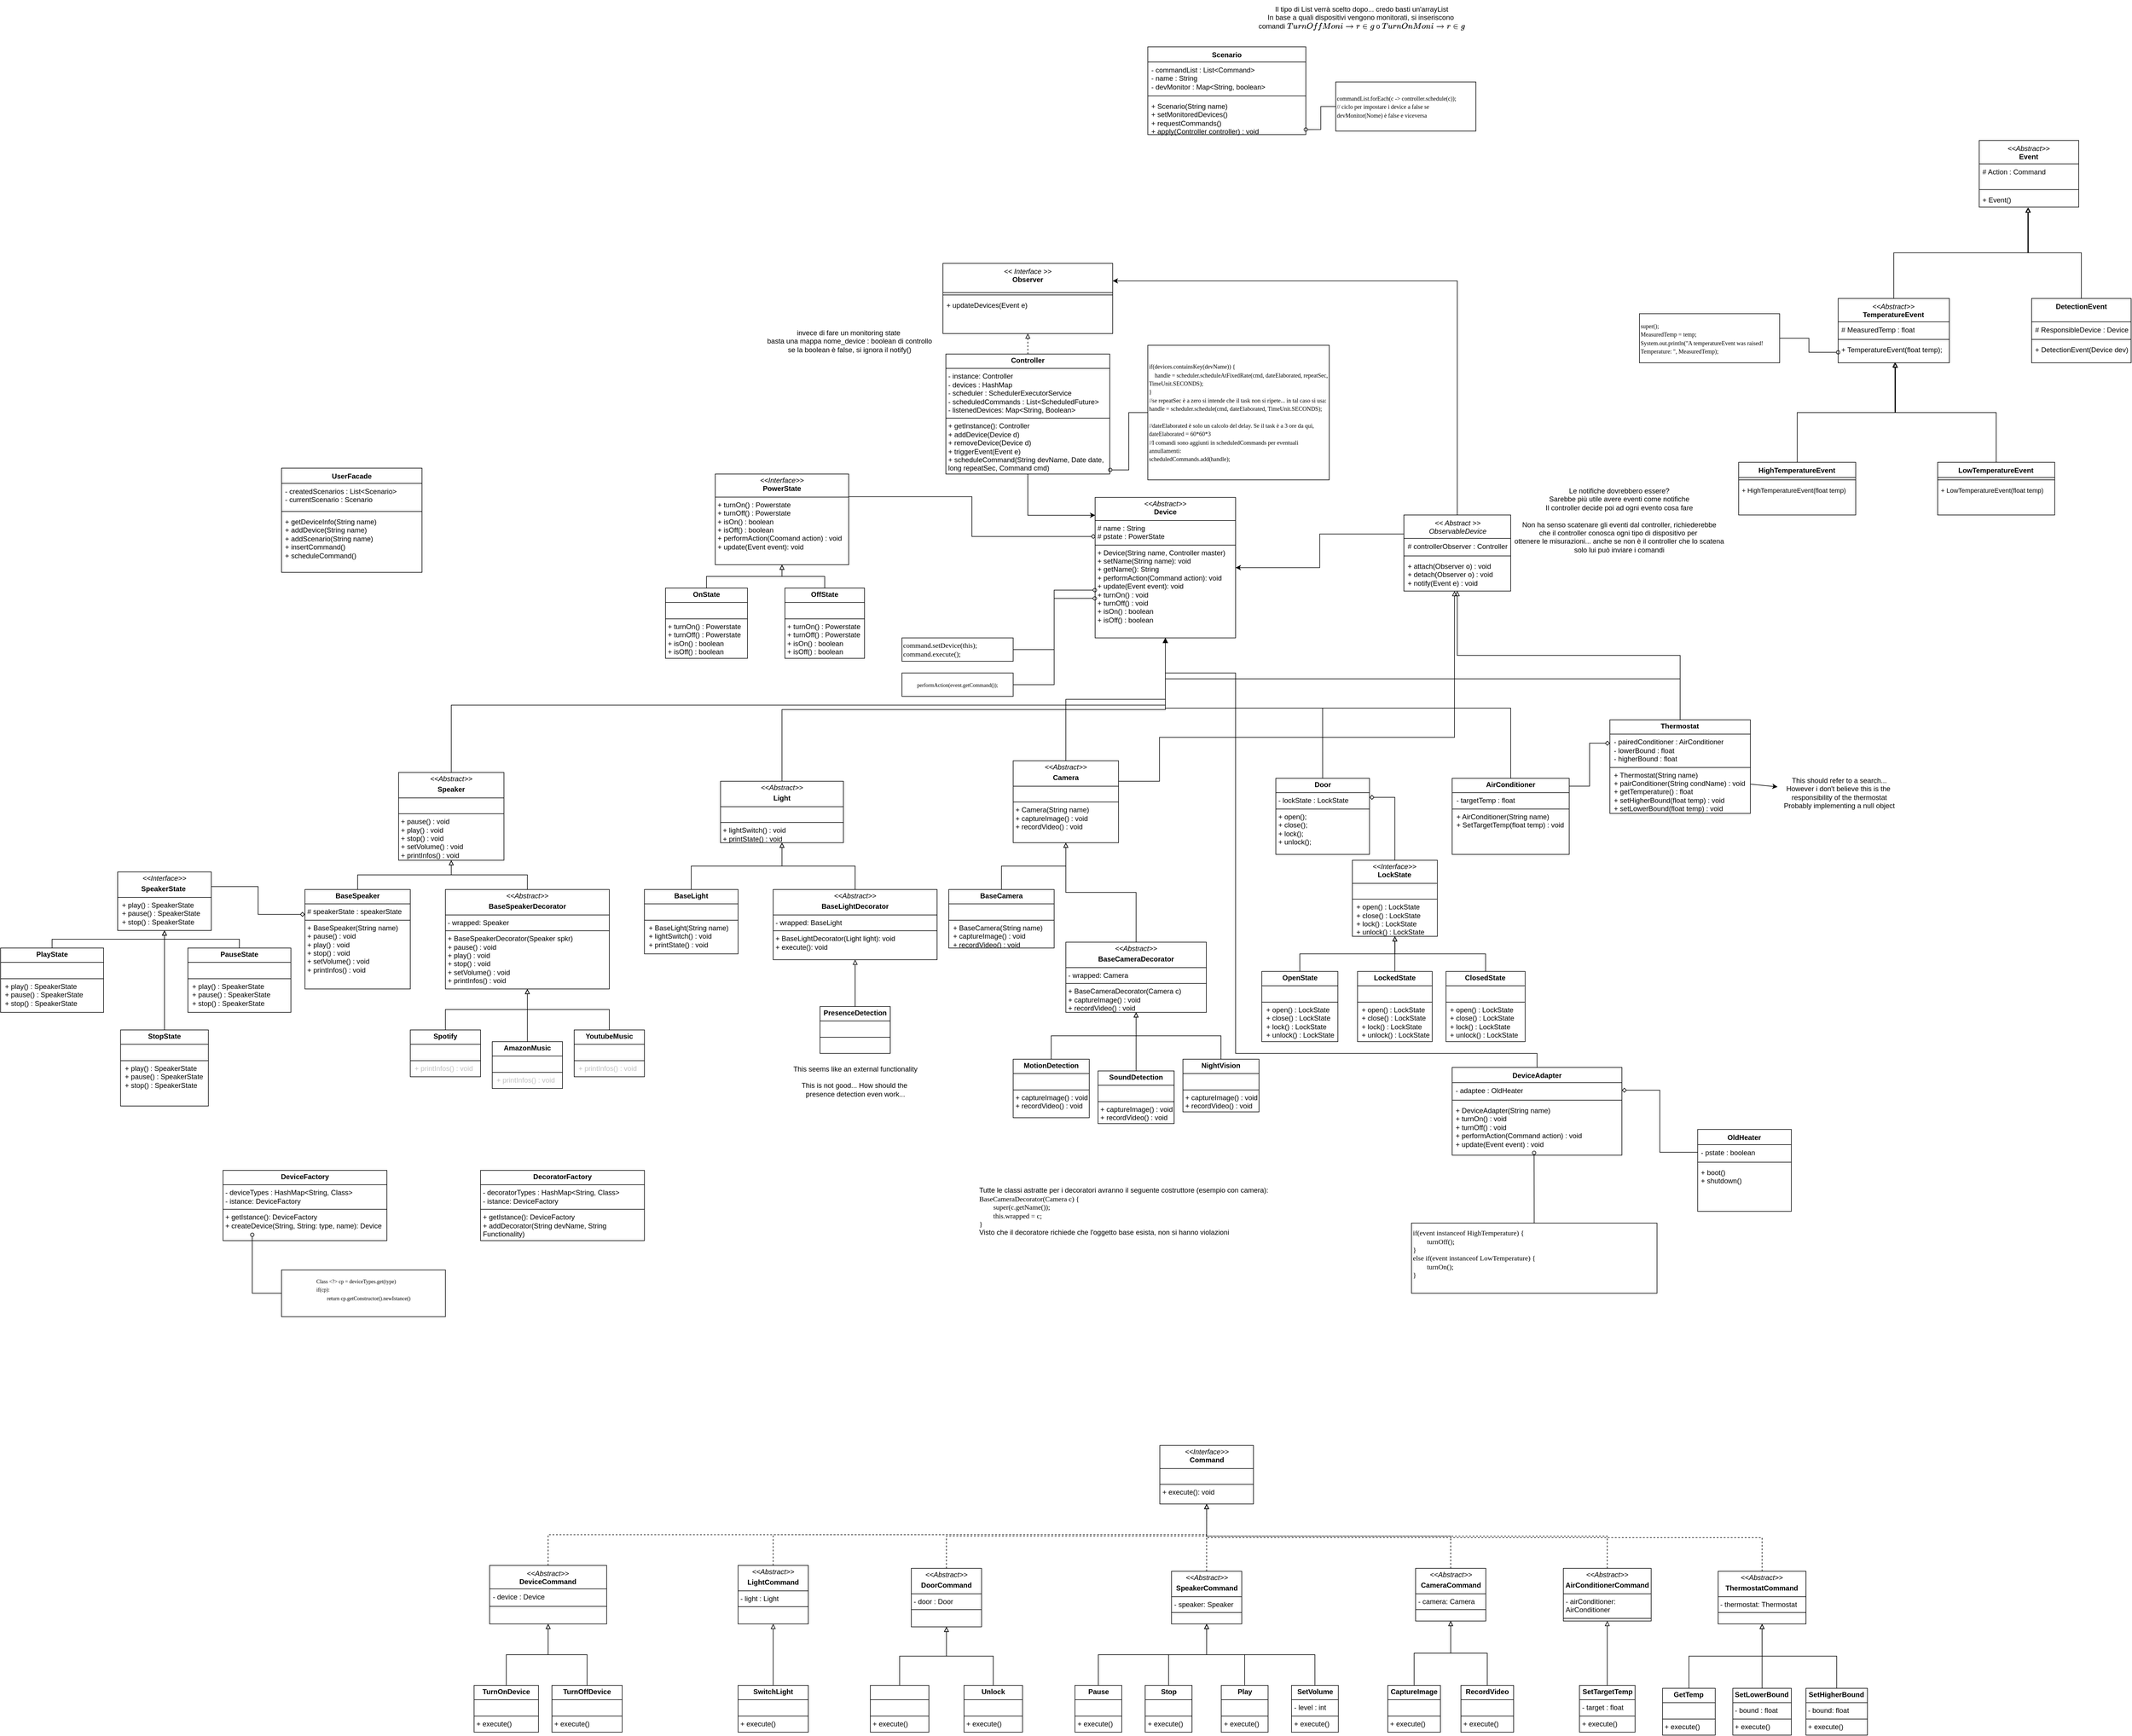 <mxfile>
    <diagram id="C5RBs43oDa-KdzZeNtuy" name="Page-1">
        <mxGraphModel dx="6081" dy="4326" grid="1" gridSize="10" guides="1" tooltips="1" connect="1" arrows="1" fold="1" page="1" pageScale="1" pageWidth="827" pageHeight="1169" background="none" math="0" shadow="0">
            <root>
                <mxCell id="WIyWlLk6GJQsqaUBKTNV-0"/>
                <mxCell id="WIyWlLk6GJQsqaUBKTNV-1" parent="WIyWlLk6GJQsqaUBKTNV-0"/>
                <mxCell id="156" style="edgeStyle=orthogonalEdgeStyle;shape=connector;curved=0;rounded=0;html=1;exitX=0.005;exitY=0.278;exitDx=0;exitDy=0;strokeColor=default;align=center;verticalAlign=middle;fontFamily=Helvetica;fontSize=11;fontColor=default;labelBackgroundColor=default;endArrow=none;endFill=0;entryX=1;entryY=0.25;entryDx=0;entryDy=0;startArrow=diamond;startFill=0;exitPerimeter=0;" parent="WIyWlLk6GJQsqaUBKTNV-1" source="fhGkuyqT0YkvAs1158Bn-12" target="157" edge="1">
                    <mxGeometry relative="1" as="geometry">
                        <mxPoint x="-130" y="60.0" as="targetPoint"/>
                    </mxGeometry>
                </mxCell>
                <mxCell id="fhGkuyqT0YkvAs1158Bn-12" value="&lt;p style=&quot;margin:0px;margin-top:4px;text-align:center;&quot;&gt;&lt;i&gt;&amp;lt;&amp;lt;Abstract&amp;gt;&amp;gt;&lt;/i&gt;&lt;br&gt;&lt;b&gt;Device&lt;/b&gt;&lt;/p&gt;&lt;hr size=&quot;1&quot; style=&quot;border-style:solid;&quot;&gt;&lt;p style=&quot;margin:0px;margin-left:4px;&quot;&gt;# name : String&lt;/p&gt;&lt;p style=&quot;margin:0px;margin-left:4px;&quot;&gt;&lt;span style=&quot;background-color: transparent;&quot;&gt;# pstate : PowerState&lt;/span&gt;&lt;/p&gt;&lt;hr size=&quot;1&quot; style=&quot;border-style:solid;&quot;&gt;&lt;p style=&quot;margin:0px;margin-left:4px;&quot;&gt;+ Device(String name, Controller master)&lt;/p&gt;&lt;p style=&quot;margin:0px;margin-left:4px;&quot;&gt;+ setName(String name): void&lt;/p&gt;&lt;p style=&quot;margin: 0px 0px 0px 4px;&quot;&gt;+ getName(): String&lt;/p&gt;&lt;p style=&quot;margin: 0px 0px 0px 4px;&quot;&gt;+ performAction(Command action): void&lt;/p&gt;&lt;p style=&quot;margin: 0px 0px 0px 4px;&quot;&gt;+ update(Event event): void&amp;nbsp;&lt;/p&gt;&lt;p style=&quot;margin: 0px 0px 0px 4px;&quot;&gt;+ turnOn() : void&lt;/p&gt;&lt;p style=&quot;margin: 0px 0px 0px 4px;&quot;&gt;+ turnOff() : void&lt;/p&gt;&lt;p style=&quot;margin: 0px 0px 0px 4px;&quot;&gt;+ isOn() : boolean&amp;nbsp;&lt;/p&gt;&lt;p style=&quot;margin: 0px 0px 0px 4px;&quot;&gt;+ isOff() : boolean&lt;/p&gt;&lt;p style=&quot;margin: 0px 0px 0px 4px;&quot;&gt;&lt;br&gt;&lt;/p&gt;" style="verticalAlign=top;align=left;overflow=fill;html=1;whiteSpace=wrap;" parent="WIyWlLk6GJQsqaUBKTNV-1" vertex="1">
                    <mxGeometry x="-30" y="50" width="240" height="240" as="geometry"/>
                </mxCell>
                <mxCell id="fhGkuyqT0YkvAs1158Bn-39" style="edgeStyle=orthogonalEdgeStyle;rounded=0;orthogonalLoop=1;jettySize=auto;html=1;endArrow=block;endFill=0;exitX=0.5;exitY=0;exitDx=0;exitDy=0;" parent="WIyWlLk6GJQsqaUBKTNV-1" source="fhGkuyqT0YkvAs1158Bn-35" target="fhGkuyqT0YkvAs1158Bn-12" edge="1">
                    <mxGeometry relative="1" as="geometry">
                        <mxPoint x="80" y="300" as="targetPoint"/>
                        <mxPoint x="-90" y="510" as="sourcePoint"/>
                    </mxGeometry>
                </mxCell>
                <mxCell id="286" style="edgeStyle=orthogonalEdgeStyle;html=1;strokeColor=default;rounded=0;curved=0;endArrow=block;endFill=0;exitX=1;exitY=0.25;exitDx=0;exitDy=0;" edge="1" parent="WIyWlLk6GJQsqaUBKTNV-1" source="fhGkuyqT0YkvAs1158Bn-35" target="289">
                    <mxGeometry relative="1" as="geometry">
                        <mxPoint x="584" y="263" as="targetPoint"/>
                        <Array as="points">
                            <mxPoint x="80" y="535"/>
                            <mxPoint x="80" y="460"/>
                            <mxPoint x="584" y="460"/>
                        </Array>
                    </mxGeometry>
                </mxCell>
                <mxCell id="fhGkuyqT0YkvAs1158Bn-35" value="&lt;p style=&quot;margin:0px;margin-top:4px;text-align:center;&quot;&gt;&lt;i&gt;&amp;lt;&amp;lt;Abstract&amp;gt;&amp;gt;&lt;/i&gt;&lt;b&gt;&lt;/b&gt;&lt;/p&gt;&lt;p style=&quot;margin:0px;margin-top:4px;text-align:center;&quot;&gt;&lt;b&gt;Camera&lt;/b&gt;&lt;/p&gt;&lt;hr size=&quot;1&quot; style=&quot;border-style:solid;&quot;&gt;&lt;p style=&quot;margin:0px;margin-left:4px;&quot;&gt;&lt;br&gt;&lt;/p&gt;&lt;hr size=&quot;1&quot; style=&quot;border-style:solid;&quot;&gt;&lt;p style=&quot;margin:0px;margin-left:4px;&quot;&gt;+ Camera(String name)&lt;/p&gt;&lt;p style=&quot;margin:0px;margin-left:4px;&quot;&gt;+ captureImage() : void&lt;/p&gt;&lt;p style=&quot;margin:0px;margin-left:4px;&quot;&gt;+ recordVideo() : void&lt;/p&gt;" style="verticalAlign=top;align=left;overflow=fill;html=1;whiteSpace=wrap;" parent="WIyWlLk6GJQsqaUBKTNV-1" vertex="1">
                    <mxGeometry x="-170" y="500" width="180" height="140" as="geometry"/>
                </mxCell>
                <mxCell id="fhGkuyqT0YkvAs1158Bn-41" style="edgeStyle=orthogonalEdgeStyle;rounded=0;orthogonalLoop=1;jettySize=auto;html=1;exitX=0.5;exitY=0;exitDx=0;exitDy=0;endArrow=block;endFill=0;" parent="WIyWlLk6GJQsqaUBKTNV-1" source="fhGkuyqT0YkvAs1158Bn-36" target="fhGkuyqT0YkvAs1158Bn-12" edge="1">
                    <mxGeometry relative="1" as="geometry">
                        <mxPoint x="80" y="300" as="targetPoint"/>
                    </mxGeometry>
                </mxCell>
                <mxCell id="207" style="edgeStyle=orthogonalEdgeStyle;html=1;exitX=0;exitY=0.25;exitDx=0;exitDy=0;entryX=0.988;entryY=0.103;entryDx=0;entryDy=0;rounded=0;curved=0;startArrow=diamond;startFill=0;endArrow=none;endFill=0;entryPerimeter=0;" parent="WIyWlLk6GJQsqaUBKTNV-1" source="fhGkuyqT0YkvAs1158Bn-36" target="141" edge="1">
                    <mxGeometry relative="1" as="geometry"/>
                </mxCell>
                <mxCell id="208" style="edgeStyle=none;html=1;" parent="WIyWlLk6GJQsqaUBKTNV-1" target="206" edge="1">
                    <mxGeometry relative="1" as="geometry">
                        <mxPoint x="1090" y="540" as="sourcePoint"/>
                    </mxGeometry>
                </mxCell>
                <mxCell id="285" style="edgeStyle=orthogonalEdgeStyle;html=1;exitX=0.5;exitY=0;exitDx=0;exitDy=0;rounded=0;curved=0;endArrow=block;endFill=0;" edge="1" parent="WIyWlLk6GJQsqaUBKTNV-1" source="fhGkuyqT0YkvAs1158Bn-36" target="289">
                    <mxGeometry relative="1" as="geometry">
                        <mxPoint x="583.667" y="263" as="targetPoint"/>
                    </mxGeometry>
                </mxCell>
                <mxCell id="fhGkuyqT0YkvAs1158Bn-36" value="&lt;p style=&quot;margin:0px;margin-top:4px;text-align:center;&quot;&gt;&lt;b&gt;Thermostat&lt;/b&gt;&lt;/p&gt;&lt;hr size=&quot;1&quot; style=&quot;border-style:solid;&quot;&gt;&lt;p style=&quot;margin:0px;margin-left:4px;&quot;&gt;&amp;nbsp;- pairedConditioner : AirConditioner&lt;/p&gt;&lt;p style=&quot;margin:0px;margin-left:4px;&quot;&gt;&amp;nbsp;- lowerBound : float&lt;/p&gt;&lt;p style=&quot;margin:0px;margin-left:4px;&quot;&gt;&amp;nbsp;- higherBound : float&lt;/p&gt;&lt;hr size=&quot;1&quot; style=&quot;border-style:solid;&quot;&gt;&lt;p style=&quot;margin:0px;margin-left:4px;&quot;&gt;&amp;nbsp;+ Thermostat(String name)&lt;/p&gt;&lt;p style=&quot;margin:0px;margin-left:4px;&quot;&gt;&amp;nbsp;+ pairConditioner(String condName) : void&lt;/p&gt;&lt;p style=&quot;margin:0px;margin-left:4px;&quot;&gt;&amp;nbsp;+ getTemperature() : float&lt;/p&gt;&lt;p style=&quot;margin:0px;margin-left:4px;&quot;&gt;&amp;nbsp;+ setHigherBound(float temp) : void&lt;/p&gt;&lt;p style=&quot;margin:0px;margin-left:4px;&quot;&gt;&amp;nbsp;+ setLowerBound(float temp) : void&lt;/p&gt;" style="verticalAlign=top;align=left;overflow=fill;html=1;whiteSpace=wrap;" parent="WIyWlLk6GJQsqaUBKTNV-1" vertex="1">
                    <mxGeometry x="849.47" y="430" width="240" height="160" as="geometry"/>
                </mxCell>
                <mxCell id="fhGkuyqT0YkvAs1158Bn-42" style="edgeStyle=orthogonalEdgeStyle;rounded=0;orthogonalLoop=1;jettySize=auto;html=1;exitX=0.5;exitY=0;exitDx=0;exitDy=0;entryX=0.5;entryY=1;entryDx=0;entryDy=0;endArrow=block;endFill=0;" parent="WIyWlLk6GJQsqaUBKTNV-1" source="fhGkuyqT0YkvAs1158Bn-37" target="fhGkuyqT0YkvAs1158Bn-12" edge="1">
                    <mxGeometry relative="1" as="geometry"/>
                </mxCell>
                <mxCell id="148" style="edgeStyle=orthogonalEdgeStyle;shape=connector;curved=0;rounded=0;html=1;strokeColor=default;align=center;verticalAlign=middle;fontFamily=Helvetica;fontSize=11;fontColor=default;labelBackgroundColor=default;endArrow=none;endFill=0;entryX=0.5;entryY=0;entryDx=0;entryDy=0;exitX=1;exitY=0.25;exitDx=0;exitDy=0;startArrow=diamond;startFill=0;" parent="WIyWlLk6GJQsqaUBKTNV-1" source="fhGkuyqT0YkvAs1158Bn-37" target="149" edge="1">
                    <mxGeometry relative="1" as="geometry">
                        <mxPoint x="400" y="710" as="targetPoint"/>
                    </mxGeometry>
                </mxCell>
                <mxCell id="fhGkuyqT0YkvAs1158Bn-37" value="&lt;p style=&quot;margin:0px;margin-top:4px;text-align:center;&quot;&gt;&lt;b&gt;Door&lt;/b&gt;&lt;/p&gt;&lt;hr size=&quot;1&quot; style=&quot;border-style:solid;&quot;&gt;&lt;p style=&quot;margin:0px;margin-left:4px;&quot;&gt;- lockState : LockState&lt;/p&gt;&lt;hr size=&quot;1&quot; style=&quot;border-style:solid;&quot;&gt;&lt;p style=&quot;margin:0px;margin-left:4px;&quot;&gt;+ open();&lt;/p&gt;&lt;p style=&quot;margin:0px;margin-left:4px;&quot;&gt;+ close();&lt;/p&gt;&lt;p style=&quot;margin:0px;margin-left:4px;&quot;&gt;+ lock();&lt;/p&gt;&lt;p style=&quot;margin:0px;margin-left:4px;&quot;&gt;+ unlock();&lt;/p&gt;" style="verticalAlign=top;align=left;overflow=fill;html=1;whiteSpace=wrap;" parent="WIyWlLk6GJQsqaUBKTNV-1" vertex="1">
                    <mxGeometry x="278.74" y="530" width="160" height="130" as="geometry"/>
                </mxCell>
                <mxCell id="fhGkuyqT0YkvAs1158Bn-51" value="&lt;p style=&quot;margin:0px;margin-top:4px;text-align:center;&quot;&gt;&lt;b&gt;DeviceFactory&lt;/b&gt;&lt;/p&gt;&lt;hr size=&quot;1&quot; style=&quot;border-style:solid;&quot;&gt;&lt;p style=&quot;margin:0px;margin-left:4px;&quot;&gt;- deviceTypes : HashMap&amp;lt;String, Class&amp;gt;&lt;br&gt;&lt;/p&gt;&lt;p style=&quot;margin:0px;margin-left:4px;&quot;&gt;- istance: DeviceFactory&lt;/p&gt;&lt;hr size=&quot;1&quot; style=&quot;border-style:solid;&quot;&gt;&lt;p style=&quot;margin:0px;margin-left:4px;&quot;&gt;&lt;span style=&quot;background-color: transparent; color: light-dark(rgb(0, 0, 0), rgb(255, 255, 255));&quot;&gt;+ getIstance(): DeviceFactory&lt;/span&gt;&lt;/p&gt;&lt;p style=&quot;margin:0px;margin-left:4px;&quot;&gt;&lt;span style=&quot;background-color: transparent; color: light-dark(rgb(0, 0, 0), rgb(255, 255, 255));&quot;&gt;+ createDevice(String, String: type, name): Device&lt;/span&gt;&lt;/p&gt;" style="verticalAlign=top;align=left;overflow=fill;html=1;whiteSpace=wrap;" parent="WIyWlLk6GJQsqaUBKTNV-1" vertex="1">
                    <mxGeometry x="-1520" y="1200" width="280" height="120" as="geometry"/>
                </mxCell>
                <mxCell id="fhGkuyqT0YkvAs1158Bn-66" style="edgeStyle=orthogonalEdgeStyle;rounded=0;orthogonalLoop=1;jettySize=auto;html=1;exitX=0;exitY=0.25;exitDx=0;exitDy=0;endArrow=oval;endFill=0;" parent="WIyWlLk6GJQsqaUBKTNV-1" source="fhGkuyqT0YkvAs1158Bn-64" edge="1">
                    <mxGeometry relative="1" as="geometry">
                        <mxPoint x="-1470" y="1310" as="targetPoint"/>
                        <Array as="points">
                            <mxPoint x="-1390" y="1410"/>
                            <mxPoint x="-1470" y="1410"/>
                        </Array>
                    </mxGeometry>
                </mxCell>
                <mxCell id="fhGkuyqT0YkvAs1158Bn-64" value="&lt;div style=&quot;text-align: left;&quot;&gt;&lt;span style=&quot;background-color: transparent; color: light-dark(rgb(0, 0, 0), rgb(255, 255, 255));&quot;&gt;&lt;font style=&quot;font-size: 9px;&quot; face=&quot;Lucida Console&quot;&gt;Class &amp;lt;?&amp;gt; cp = deviceTypes.get(type)&lt;/font&gt;&lt;/span&gt;&lt;/div&gt;&lt;div style=&quot;text-align: left;&quot;&gt;&lt;font style=&quot;font-size: 9px;&quot; face=&quot;Lucida Console&quot;&gt;if(cp):&lt;/font&gt;&lt;/div&gt;&lt;div style=&quot;text-align: left;&quot;&gt;&lt;font style=&quot;font-size: 9px;&quot; face=&quot;Lucida Console&quot;&gt;&lt;span style=&quot;white-space: pre;&quot;&gt;&#x9;&lt;/span&gt;return cp.getConstructor().newIstance()&lt;br&gt;&lt;/font&gt;&lt;/div&gt;&lt;div style=&quot;text-align: left;&quot;&gt;&lt;span style=&quot;white-space: pre;&quot;&gt;&lt;font style=&quot;font-size: 9px;&quot; face=&quot;Lucida Console&quot;&gt;&#x9;&lt;/font&gt;&lt;/span&gt;&lt;br&gt;&lt;/div&gt;" style="html=1;whiteSpace=wrap;" parent="WIyWlLk6GJQsqaUBKTNV-1" vertex="1">
                    <mxGeometry x="-1420" y="1370" width="280" height="80" as="geometry"/>
                </mxCell>
                <mxCell id="Q0j4ln74QYh1Jb9x4zF9-0" value="&lt;p style=&quot;margin:0px;margin-top:4px;text-align:center;&quot;&gt;&lt;i&gt;&amp;lt;&amp;lt;Interface&amp;gt;&amp;gt;&lt;/i&gt;&lt;br&gt;&lt;b&gt;Command&lt;/b&gt;&lt;/p&gt;&lt;hr size=&quot;1&quot; style=&quot;border-style:solid;&quot;&gt;&lt;p style=&quot;margin:0px;margin-left:4px;&quot;&gt;&amp;nbsp;&lt;br&gt;&lt;/p&gt;&lt;hr size=&quot;1&quot; style=&quot;border-style:solid;&quot;&gt;&lt;p style=&quot;margin:0px;margin-left:4px;&quot;&gt;+ execute(): void&lt;br&gt;&lt;/p&gt;" style="verticalAlign=top;align=left;overflow=fill;html=1;whiteSpace=wrap;" parent="WIyWlLk6GJQsqaUBKTNV-1" vertex="1">
                    <mxGeometry x="80.53" y="1670" width="160" height="100" as="geometry"/>
                </mxCell>
                <mxCell id="7esybGnnyAfgiOwxlot7-2" style="edgeStyle=orthogonalEdgeStyle;rounded=0;orthogonalLoop=1;jettySize=auto;html=1;entryX=0.5;entryY=1;entryDx=0;entryDy=0;endArrow=block;endFill=0;" parent="WIyWlLk6GJQsqaUBKTNV-1" source="7esybGnnyAfgiOwxlot7-1" target="fhGkuyqT0YkvAs1158Bn-35" edge="1">
                    <mxGeometry relative="1" as="geometry"/>
                </mxCell>
                <mxCell id="7esybGnnyAfgiOwxlot7-1" value="&lt;p style=&quot;margin:0px;margin-top:4px;text-align:center;&quot;&gt;&lt;b style=&quot;background-color: transparent; color: light-dark(rgb(0, 0, 0), rgb(255, 255, 255));&quot;&gt;BaseCamera&lt;/b&gt;&lt;/p&gt;&lt;hr size=&quot;1&quot; style=&quot;border-style:solid;&quot;&gt;&lt;p style=&quot;margin:0px;margin-left:4px;&quot;&gt;&lt;br&gt;&lt;/p&gt;&lt;hr size=&quot;1&quot; style=&quot;border-style:solid;&quot;&gt;&lt;p style=&quot;margin:0px;margin-left:4px;&quot;&gt;&amp;nbsp;+ BaseCamera(String name)&lt;/p&gt;&lt;p style=&quot;margin:0px;margin-left:4px;&quot;&gt;&amp;nbsp;+ captureImage() : void&lt;/p&gt;&lt;p style=&quot;margin:0px;margin-left:4px;&quot;&gt;&amp;nbsp;+ recordVideo() : void&lt;/p&gt;" style="verticalAlign=top;align=left;overflow=fill;html=1;whiteSpace=wrap;" parent="WIyWlLk6GJQsqaUBKTNV-1" vertex="1">
                    <mxGeometry x="-280" y="720" width="180" height="100" as="geometry"/>
                </mxCell>
                <mxCell id="7esybGnnyAfgiOwxlot7-5" style="edgeStyle=orthogonalEdgeStyle;rounded=0;orthogonalLoop=1;jettySize=auto;html=1;exitX=0.5;exitY=0;exitDx=0;exitDy=0;entryX=0.5;entryY=1;entryDx=0;entryDy=0;endArrow=block;endFill=0;" parent="WIyWlLk6GJQsqaUBKTNV-1" source="7esybGnnyAfgiOwxlot7-4" target="fhGkuyqT0YkvAs1158Bn-35" edge="1">
                    <mxGeometry relative="1" as="geometry"/>
                </mxCell>
                <mxCell id="7esybGnnyAfgiOwxlot7-4" value="&lt;p style=&quot;margin: 4px 0px 0px; text-align: center;&quot;&gt;&lt;i&gt;&amp;lt;&amp;lt;Abstract&amp;gt;&amp;gt;&lt;/i&gt;&lt;b&gt;&lt;/b&gt;&lt;/p&gt;&lt;p style=&quot;margin: 4px 0px 0px; text-align: center;&quot;&gt;&lt;b&gt;BaseCameraDecorator&lt;/b&gt;&lt;/p&gt;&lt;hr size=&quot;1&quot; style=&quot;border-style:solid;&quot;&gt;&lt;p style=&quot;margin:0px;margin-left:4px;&quot;&gt;- wrapped: Camera&lt;/p&gt;&lt;hr size=&quot;1&quot; style=&quot;border-style:solid;&quot;&gt;&lt;p style=&quot;margin:0px;margin-left:4px;&quot;&gt;+ BaseCameraDecorator(Camera c)&lt;/p&gt;&lt;p style=&quot;margin:0px;margin-left:4px;&quot;&gt;+ captureImage() : void&lt;/p&gt;&lt;p style=&quot;margin:0px;margin-left:4px;&quot;&gt;+ recordVideo() : void&amp;nbsp;&lt;/p&gt;" style="verticalAlign=top;align=left;overflow=fill;html=1;whiteSpace=wrap;" parent="WIyWlLk6GJQsqaUBKTNV-1" vertex="1">
                    <mxGeometry x="-80" y="810" width="240" height="120" as="geometry"/>
                </mxCell>
                <mxCell id="7esybGnnyAfgiOwxlot7-10" style="edgeStyle=orthogonalEdgeStyle;rounded=0;orthogonalLoop=1;jettySize=auto;html=1;exitX=0.5;exitY=0;exitDx=0;exitDy=0;entryX=0.5;entryY=1;entryDx=0;entryDy=0;endArrow=block;endFill=0;" parent="WIyWlLk6GJQsqaUBKTNV-1" source="7esybGnnyAfgiOwxlot7-9" target="7esybGnnyAfgiOwxlot7-4" edge="1">
                    <mxGeometry relative="1" as="geometry"/>
                </mxCell>
                <mxCell id="7esybGnnyAfgiOwxlot7-9" value="&lt;p style=&quot;margin:0px;margin-top:4px;text-align:center;&quot;&gt;&lt;b style=&quot;background-color: transparent; color: light-dark(rgb(0, 0, 0), rgb(255, 255, 255));&quot;&gt;MotionDetection&lt;/b&gt;&lt;/p&gt;&lt;hr size=&quot;1&quot; style=&quot;border-style:solid;&quot;&gt;&lt;p style=&quot;margin:0px;margin-left:4px;&quot;&gt;&lt;br&gt;&lt;/p&gt;&lt;hr size=&quot;1&quot; style=&quot;border-style:solid;&quot;&gt;&lt;p style=&quot;margin: 0px 0px 0px 4px;&quot;&gt;+ captureImage() : void&lt;/p&gt;&lt;p style=&quot;margin: 0px 0px 0px 4px;&quot;&gt;+ recordVideo() : void&amp;nbsp;&lt;/p&gt;" style="verticalAlign=top;align=left;overflow=fill;html=1;whiteSpace=wrap;" parent="WIyWlLk6GJQsqaUBKTNV-1" vertex="1">
                    <mxGeometry x="-170" y="1010" width="130" height="100" as="geometry"/>
                </mxCell>
                <mxCell id="7esybGnnyAfgiOwxlot7-12" style="edgeStyle=orthogonalEdgeStyle;rounded=0;orthogonalLoop=1;jettySize=auto;html=1;exitX=0.5;exitY=0;exitDx=0;exitDy=0;entryX=0.5;entryY=1;entryDx=0;entryDy=0;endArrow=block;endFill=0;" parent="WIyWlLk6GJQsqaUBKTNV-1" source="7esybGnnyAfgiOwxlot7-11" target="7esybGnnyAfgiOwxlot7-4" edge="1">
                    <mxGeometry relative="1" as="geometry"/>
                </mxCell>
                <mxCell id="7esybGnnyAfgiOwxlot7-11" value="&lt;p style=&quot;margin:0px;margin-top:4px;text-align:center;&quot;&gt;&lt;b style=&quot;background-color: transparent; color: light-dark(rgb(0, 0, 0), rgb(255, 255, 255));&quot;&gt;SoundDetection&lt;/b&gt;&lt;/p&gt;&lt;hr size=&quot;1&quot; style=&quot;border-style:solid;&quot;&gt;&lt;p style=&quot;margin:0px;margin-left:4px;&quot;&gt;&lt;br&gt;&lt;/p&gt;&lt;hr size=&quot;1&quot; style=&quot;border-style:solid;&quot;&gt;&lt;p style=&quot;margin: 0px 0px 0px 4px;&quot;&gt;+ captureImage() : void&lt;/p&gt;&lt;p style=&quot;margin: 0px 0px 0px 4px;&quot;&gt;+ recordVideo() : void&amp;nbsp;&lt;/p&gt;" style="verticalAlign=top;align=left;overflow=fill;html=1;whiteSpace=wrap;" parent="WIyWlLk6GJQsqaUBKTNV-1" vertex="1">
                    <mxGeometry x="-25" y="1030" width="130" height="90" as="geometry"/>
                </mxCell>
                <mxCell id="7esybGnnyAfgiOwxlot7-14" style="edgeStyle=orthogonalEdgeStyle;rounded=0;orthogonalLoop=1;jettySize=auto;html=1;exitX=0.5;exitY=0;exitDx=0;exitDy=0;entryX=0.5;entryY=1;entryDx=0;entryDy=0;endArrow=block;endFill=0;" parent="WIyWlLk6GJQsqaUBKTNV-1" source="7esybGnnyAfgiOwxlot7-13" target="7esybGnnyAfgiOwxlot7-4" edge="1">
                    <mxGeometry relative="1" as="geometry"/>
                </mxCell>
                <mxCell id="7esybGnnyAfgiOwxlot7-13" value="&lt;p style=&quot;margin:0px;margin-top:4px;text-align:center;&quot;&gt;&lt;b&gt;NightVision&lt;/b&gt;&lt;/p&gt;&lt;hr size=&quot;1&quot; style=&quot;border-style:solid;&quot;&gt;&lt;p style=&quot;margin:0px;margin-left:4px;&quot;&gt;&lt;br&gt;&lt;/p&gt;&lt;hr size=&quot;1&quot; style=&quot;border-style:solid;&quot;&gt;&lt;p style=&quot;margin: 0px 0px 0px 4px;&quot;&gt;+ captureImage() : void&lt;/p&gt;&lt;p style=&quot;margin: 0px 0px 0px 4px;&quot;&gt;+ recordVideo() : void&amp;nbsp;&lt;/p&gt;" style="verticalAlign=top;align=left;overflow=fill;html=1;whiteSpace=wrap;" parent="WIyWlLk6GJQsqaUBKTNV-1" vertex="1">
                    <mxGeometry x="120" y="1010" width="130" height="90" as="geometry"/>
                </mxCell>
                <mxCell id="7esybGnnyAfgiOwxlot7-29" style="edgeStyle=orthogonalEdgeStyle;rounded=0;orthogonalLoop=1;jettySize=auto;html=1;exitX=0.5;exitY=0;exitDx=0;exitDy=0;entryX=0.5;entryY=1;entryDx=0;entryDy=0;endArrow=block;endFill=0;" parent="WIyWlLk6GJQsqaUBKTNV-1" source="7esybGnnyAfgiOwxlot7-16" target="fhGkuyqT0YkvAs1158Bn-12" edge="1">
                    <mxGeometry relative="1" as="geometry"/>
                </mxCell>
                <mxCell id="7esybGnnyAfgiOwxlot7-16" value="&lt;p style=&quot;margin:0px;margin-top:4px;text-align:center;&quot;&gt;&lt;i&gt;&amp;lt;&amp;lt;Abstract&amp;gt;&amp;gt;&lt;/i&gt;&lt;b&gt;&lt;/b&gt;&lt;/p&gt;&lt;p style=&quot;margin:0px;margin-top:4px;text-align:center;&quot;&gt;&lt;b&gt;Speaker&lt;/b&gt;&lt;/p&gt;&lt;hr size=&quot;1&quot; style=&quot;border-style:solid;&quot;&gt;&lt;p style=&quot;margin:0px;margin-left:4px;&quot;&gt;&lt;br&gt;&lt;/p&gt;&lt;hr size=&quot;1&quot; style=&quot;border-style:solid;&quot;&gt;&lt;p style=&quot;margin:0px;margin-left:4px;&quot;&gt;+ pause() : void&lt;/p&gt;&lt;p style=&quot;margin:0px;margin-left:4px;&quot;&gt;+ play() : void&lt;/p&gt;&lt;p style=&quot;margin:0px;margin-left:4px;&quot;&gt;+ stop() : void&lt;/p&gt;&lt;p style=&quot;margin:0px;margin-left:4px;&quot;&gt;+ setVolume() : void&lt;/p&gt;&lt;p style=&quot;margin:0px;margin-left:4px;&quot;&gt;+ printInfos() : void&lt;/p&gt;" style="verticalAlign=top;align=left;overflow=fill;html=1;whiteSpace=wrap;" parent="WIyWlLk6GJQsqaUBKTNV-1" vertex="1">
                    <mxGeometry x="-1220" y="520" width="180" height="150" as="geometry"/>
                </mxCell>
                <mxCell id="7esybGnnyAfgiOwxlot7-17" style="edgeStyle=orthogonalEdgeStyle;rounded=0;orthogonalLoop=1;jettySize=auto;html=1;entryX=0.5;entryY=1;entryDx=0;entryDy=0;endArrow=block;endFill=0;" parent="WIyWlLk6GJQsqaUBKTNV-1" source="7esybGnnyAfgiOwxlot7-18" target="7esybGnnyAfgiOwxlot7-16" edge="1">
                    <mxGeometry relative="1" as="geometry"/>
                </mxCell>
                <mxCell id="7esybGnnyAfgiOwxlot7-18" value="&lt;p style=&quot;margin:0px;margin-top:4px;text-align:center;&quot;&gt;&lt;b style=&quot;background-color: transparent; color: light-dark(rgb(0, 0, 0), rgb(255, 255, 255));&quot;&gt;BaseSpeaker&lt;/b&gt;&lt;/p&gt;&lt;hr size=&quot;1&quot; style=&quot;border-style:solid;&quot;&gt;&lt;p style=&quot;margin:0px;margin-left:4px;&quot;&gt;# speakerState : speakerState&lt;/p&gt;&lt;hr size=&quot;1&quot; style=&quot;border-style:solid;&quot;&gt;&lt;p style=&quot;margin: 0px 0px 0px 4px;&quot;&gt;+ BaseSpeaker(String name)&lt;/p&gt;&lt;p style=&quot;margin: 0px 0px 0px 4px;&quot;&gt;+ pause() : void&lt;/p&gt;&lt;p style=&quot;margin: 0px 0px 0px 4px;&quot;&gt;+ play() : void&lt;/p&gt;&lt;p style=&quot;margin: 0px 0px 0px 4px;&quot;&gt;+ stop() : void&lt;/p&gt;&lt;p style=&quot;margin: 0px 0px 0px 4px;&quot;&gt;+ setVolume() : void&lt;/p&gt;&lt;p style=&quot;margin: 0px 0px 0px 4px;&quot;&gt;+ printInfos() : void&lt;/p&gt;" style="verticalAlign=top;align=left;overflow=fill;html=1;whiteSpace=wrap;" parent="WIyWlLk6GJQsqaUBKTNV-1" vertex="1">
                    <mxGeometry x="-1380" y="720" width="180" height="170" as="geometry"/>
                </mxCell>
                <mxCell id="7esybGnnyAfgiOwxlot7-19" style="edgeStyle=orthogonalEdgeStyle;rounded=0;orthogonalLoop=1;jettySize=auto;html=1;exitX=0.5;exitY=0;exitDx=0;exitDy=0;entryX=0.5;entryY=1;entryDx=0;entryDy=0;endArrow=block;endFill=0;" parent="WIyWlLk6GJQsqaUBKTNV-1" source="7esybGnnyAfgiOwxlot7-20" target="7esybGnnyAfgiOwxlot7-16" edge="1">
                    <mxGeometry relative="1" as="geometry"/>
                </mxCell>
                <mxCell id="7esybGnnyAfgiOwxlot7-20" value="&lt;p style=&quot;margin: 4px 0px 0px; text-align: center;&quot;&gt;&lt;i&gt;&amp;lt;&amp;lt;Abstract&amp;gt;&amp;gt;&lt;/i&gt;&lt;b&gt;&lt;/b&gt;&lt;/p&gt;&lt;p style=&quot;margin: 4px 0px 0px; text-align: center;&quot;&gt;&lt;b&gt;BaseSpeakerDecorator&lt;/b&gt;&lt;/p&gt;&lt;hr size=&quot;1&quot; style=&quot;border-style:solid;&quot;&gt;&lt;p style=&quot;margin:0px;margin-left:4px;&quot;&gt;- wrapped: Speaker&lt;/p&gt;&lt;hr size=&quot;1&quot; style=&quot;border-style:solid;&quot;&gt;&lt;p style=&quot;margin:0px;margin-left:4px;&quot;&gt;+ BaseSpeakerDecorator(Speaker spkr)&lt;/p&gt;&lt;p style=&quot;margin:0px;margin-left:4px;&quot;&gt;&lt;span style=&quot;background-color: transparent;&quot;&gt;+ pause() : void&lt;/span&gt;&lt;/p&gt;&lt;p style=&quot;margin: 0px 0px 0px 4px;&quot;&gt;+ play() : void&lt;/p&gt;&lt;p style=&quot;margin: 0px 0px 0px 4px;&quot;&gt;+ stop() : void&lt;/p&gt;&lt;p style=&quot;margin: 0px 0px 0px 4px;&quot;&gt;+ setVolume() : &lt;font style=&quot;color: light-dark(rgb(0, 0, 0), rgb(192, 192, 192));&quot;&gt;void&lt;/font&gt;&lt;/p&gt;&lt;p style=&quot;margin: 0px 0px 0px 4px;&quot;&gt;+ printInfos() : void&lt;/p&gt;" style="verticalAlign=top;align=left;overflow=fill;html=1;whiteSpace=wrap;" parent="WIyWlLk6GJQsqaUBKTNV-1" vertex="1">
                    <mxGeometry x="-1140" y="720" width="280" height="170" as="geometry"/>
                </mxCell>
                <mxCell id="7esybGnnyAfgiOwxlot7-23" style="edgeStyle=orthogonalEdgeStyle;rounded=0;orthogonalLoop=1;jettySize=auto;html=1;exitX=0.5;exitY=0;exitDx=0;exitDy=0;entryX=0.5;entryY=1;entryDx=0;entryDy=0;endArrow=block;endFill=0;" parent="WIyWlLk6GJQsqaUBKTNV-1" source="7esybGnnyAfgiOwxlot7-24" target="7esybGnnyAfgiOwxlot7-20" edge="1">
                    <mxGeometry relative="1" as="geometry"/>
                </mxCell>
                <mxCell id="7esybGnnyAfgiOwxlot7-24" value="&lt;p style=&quot;margin:0px;margin-top:4px;text-align:center;&quot;&gt;&lt;b style=&quot;background-color: transparent; color: light-dark(rgb(0, 0, 0), rgb(255, 255, 255));&quot;&gt;Spotify&lt;/b&gt;&lt;/p&gt;&lt;hr size=&quot;1&quot; style=&quot;border-style:solid;&quot;&gt;&lt;p style=&quot;margin:0px;margin-left:4px;&quot;&gt;&lt;br&gt;&lt;/p&gt;&lt;hr size=&quot;1&quot; style=&quot;border-style:solid;&quot;&gt;&lt;p style=&quot;margin:0px;margin-left:4px;&quot;&gt;&amp;nbsp;&lt;span style=&quot;background-color: transparent;&quot;&gt;&lt;font style=&quot;color: light-dark(rgb(192, 192, 192), rgb(204, 204, 204));&quot;&gt;+ printInfos() : void&lt;/font&gt;&lt;/span&gt;&lt;/p&gt;" style="verticalAlign=top;align=left;overflow=fill;html=1;whiteSpace=wrap;" parent="WIyWlLk6GJQsqaUBKTNV-1" vertex="1">
                    <mxGeometry x="-1200" y="960" width="120" height="80" as="geometry"/>
                </mxCell>
                <mxCell id="7esybGnnyAfgiOwxlot7-25" style="edgeStyle=orthogonalEdgeStyle;rounded=0;orthogonalLoop=1;jettySize=auto;html=1;exitX=0.5;exitY=0;exitDx=0;exitDy=0;entryX=0.5;entryY=1;entryDx=0;entryDy=0;endArrow=block;endFill=0;" parent="WIyWlLk6GJQsqaUBKTNV-1" source="7esybGnnyAfgiOwxlot7-26" target="7esybGnnyAfgiOwxlot7-20" edge="1">
                    <mxGeometry relative="1" as="geometry"/>
                </mxCell>
                <mxCell id="7esybGnnyAfgiOwxlot7-26" value="&lt;p style=&quot;margin:0px;margin-top:4px;text-align:center;&quot;&gt;&lt;b&gt;AmazonMusic&lt;/b&gt;&lt;/p&gt;&lt;hr size=&quot;1&quot; style=&quot;border-style:solid;&quot;&gt;&lt;p style=&quot;margin:0px;margin-left:4px;&quot;&gt;&lt;br&gt;&lt;/p&gt;&lt;hr size=&quot;1&quot; style=&quot;border-style:solid;&quot;&gt;&lt;p style=&quot;margin:0px;margin-left:4px;&quot;&gt;&lt;font style=&quot;&quot;&gt;&lt;font style=&quot;color: light-dark(rgb(192, 192, 192), rgb(177, 177, 177));&quot;&gt;&amp;nbsp;&lt;/font&gt;&lt;span style=&quot;background-color: transparent; color: rgb(192, 192, 192);&quot;&gt;&lt;font style=&quot;color: light-dark(rgb(192, 192, 192), rgb(177, 177, 177));&quot;&gt;+ printInfos() : void&lt;/font&gt;&lt;/span&gt;&lt;/font&gt;&lt;/p&gt;" style="verticalAlign=top;align=left;overflow=fill;html=1;whiteSpace=wrap;" parent="WIyWlLk6GJQsqaUBKTNV-1" vertex="1">
                    <mxGeometry x="-1060" y="980" width="120" height="80" as="geometry"/>
                </mxCell>
                <mxCell id="7esybGnnyAfgiOwxlot7-27" style="edgeStyle=orthogonalEdgeStyle;rounded=0;orthogonalLoop=1;jettySize=auto;html=1;exitX=0.5;exitY=0;exitDx=0;exitDy=0;entryX=0.5;entryY=1;entryDx=0;entryDy=0;endArrow=block;endFill=0;" parent="WIyWlLk6GJQsqaUBKTNV-1" source="7esybGnnyAfgiOwxlot7-28" target="7esybGnnyAfgiOwxlot7-20" edge="1">
                    <mxGeometry relative="1" as="geometry"/>
                </mxCell>
                <mxCell id="7esybGnnyAfgiOwxlot7-28" value="&lt;p style=&quot;margin:0px;margin-top:4px;text-align:center;&quot;&gt;&lt;b&gt;YoutubeMusic&lt;/b&gt;&lt;/p&gt;&lt;hr size=&quot;1&quot; style=&quot;border-style:solid;&quot;&gt;&lt;p style=&quot;margin:0px;margin-left:4px;&quot;&gt;&lt;br&gt;&lt;/p&gt;&lt;hr size=&quot;1&quot; style=&quot;border-style:solid;&quot;&gt;&lt;p style=&quot;margin:0px;margin-left:4px;&quot;&gt;&lt;font style=&quot;&quot;&gt;&lt;font style=&quot;color: light-dark(rgb(192, 192, 192), rgb(177, 177, 177));&quot;&gt;&amp;nbsp;&lt;/font&gt;&lt;span style=&quot;background-color: transparent; color: rgb(192, 192, 192);&quot;&gt;&lt;font style=&quot;color: light-dark(rgb(192, 192, 192), rgb(177, 177, 177));&quot;&gt;+ printInfos() : void&lt;/font&gt;&lt;/span&gt;&lt;/font&gt;&lt;/p&gt;" style="verticalAlign=top;align=left;overflow=fill;html=1;whiteSpace=wrap;" parent="WIyWlLk6GJQsqaUBKTNV-1" vertex="1">
                    <mxGeometry x="-920" y="960" width="120" height="80" as="geometry"/>
                </mxCell>
                <mxCell id="274" style="edgeStyle=orthogonalEdgeStyle;html=1;rounded=0;curved=0;exitX=0.5;exitY=0;exitDx=0;exitDy=0;endArrow=block;endFill=0;" parent="WIyWlLk6GJQsqaUBKTNV-1" source="7esybGnnyAfgiOwxlot7-30" target="fhGkuyqT0YkvAs1158Bn-12" edge="1">
                    <mxGeometry relative="1" as="geometry"/>
                </mxCell>
                <mxCell id="7esybGnnyAfgiOwxlot7-30" value="&lt;p style=&quot;margin:0px;margin-top:4px;text-align:center;&quot;&gt;&lt;i&gt;&amp;lt;&amp;lt;Abstract&amp;gt;&amp;gt;&lt;/i&gt;&lt;b&gt;&lt;/b&gt;&lt;/p&gt;&lt;p style=&quot;margin:0px;margin-top:4px;text-align:center;&quot;&gt;&lt;b&gt;Light&lt;/b&gt;&lt;/p&gt;&lt;hr size=&quot;1&quot; style=&quot;border-style:solid;&quot;&gt;&lt;p style=&quot;margin:0px;margin-left:4px;&quot;&gt;&lt;br&gt;&lt;/p&gt;&lt;hr size=&quot;1&quot; style=&quot;border-style:solid;&quot;&gt;&lt;p style=&quot;margin:0px;margin-left:4px;&quot;&gt;&lt;span style=&quot;background-color: transparent;&quot;&gt;+ lightSwitch() : void&lt;/span&gt;&lt;/p&gt;&lt;p style=&quot;margin:0px;margin-left:4px;&quot;&gt;&lt;span style=&quot;background-color: transparent;&quot;&gt;+ printState() : void&lt;/span&gt;&lt;/p&gt;" style="verticalAlign=top;align=left;overflow=fill;html=1;whiteSpace=wrap;" parent="WIyWlLk6GJQsqaUBKTNV-1" vertex="1">
                    <mxGeometry x="-670" y="535" width="210" height="105" as="geometry"/>
                </mxCell>
                <mxCell id="7esybGnnyAfgiOwxlot7-31" style="edgeStyle=orthogonalEdgeStyle;rounded=0;orthogonalLoop=1;jettySize=auto;html=1;entryX=0.5;entryY=1;entryDx=0;entryDy=0;endArrow=block;endFill=0;" parent="WIyWlLk6GJQsqaUBKTNV-1" source="7esybGnnyAfgiOwxlot7-32" target="7esybGnnyAfgiOwxlot7-30" edge="1">
                    <mxGeometry relative="1" as="geometry"/>
                </mxCell>
                <mxCell id="7esybGnnyAfgiOwxlot7-32" value="&lt;p style=&quot;margin:0px;margin-top:4px;text-align:center;&quot;&gt;&lt;b style=&quot;background-color: transparent; color: light-dark(rgb(0, 0, 0), rgb(255, 255, 255));&quot;&gt;BaseLight&lt;/b&gt;&lt;/p&gt;&lt;hr size=&quot;1&quot; style=&quot;border-style:solid;&quot;&gt;&lt;p style=&quot;margin:0px;margin-left:4px;&quot;&gt;&lt;br&gt;&lt;/p&gt;&lt;hr size=&quot;1&quot; style=&quot;border-style:solid;&quot;&gt;&lt;p style=&quot;margin:0px;margin-left:4px;&quot;&gt;&amp;nbsp;+ BaseLight(String name)&lt;/p&gt;&lt;p style=&quot;margin:0px;margin-left:4px;&quot;&gt;&amp;nbsp;+ lightSwitch() : void&lt;/p&gt;&lt;p style=&quot;margin:0px;margin-left:4px;&quot;&gt;&amp;nbsp;+ printState() : void&lt;/p&gt;" style="verticalAlign=top;align=left;overflow=fill;html=1;whiteSpace=wrap;" parent="WIyWlLk6GJQsqaUBKTNV-1" vertex="1">
                    <mxGeometry x="-800" y="720" width="160" height="110" as="geometry"/>
                </mxCell>
                <mxCell id="7esybGnnyAfgiOwxlot7-33" style="edgeStyle=orthogonalEdgeStyle;rounded=0;orthogonalLoop=1;jettySize=auto;html=1;exitX=0.5;exitY=0;exitDx=0;exitDy=0;entryX=0.5;entryY=1;entryDx=0;entryDy=0;endArrow=block;endFill=0;" parent="WIyWlLk6GJQsqaUBKTNV-1" source="7esybGnnyAfgiOwxlot7-34" target="7esybGnnyAfgiOwxlot7-30" edge="1">
                    <mxGeometry relative="1" as="geometry"/>
                </mxCell>
                <mxCell id="7esybGnnyAfgiOwxlot7-34" value="&lt;p style=&quot;margin: 4px 0px 0px; text-align: center;&quot;&gt;&lt;i&gt;&amp;lt;&amp;lt;Abstract&amp;gt;&amp;gt;&lt;/i&gt;&lt;b&gt;&lt;/b&gt;&lt;/p&gt;&lt;p style=&quot;margin: 4px 0px 0px; text-align: center;&quot;&gt;&lt;b&gt;BaseLightDecorator&lt;/b&gt;&lt;/p&gt;&lt;hr size=&quot;1&quot; style=&quot;border-style:solid;&quot;&gt;&lt;p style=&quot;margin:0px;margin-left:4px;&quot;&gt;- wrapped: BaseLight&lt;/p&gt;&lt;hr size=&quot;1&quot; style=&quot;border-style:solid;&quot;&gt;&lt;p style=&quot;margin:0px;margin-left:4px;&quot;&gt;+&amp;nbsp;&lt;span style=&quot;text-align: center;&quot;&gt;BaseLightDecorator&lt;/span&gt;(Light light): void&lt;/p&gt;&lt;p style=&quot;margin:0px;margin-left:4px;&quot;&gt;+ execute(): void&amp;nbsp;&lt;/p&gt;" style="verticalAlign=top;align=left;overflow=fill;html=1;whiteSpace=wrap;" parent="WIyWlLk6GJQsqaUBKTNV-1" vertex="1">
                    <mxGeometry x="-580" y="720" width="280" height="120" as="geometry"/>
                </mxCell>
                <mxCell id="7esybGnnyAfgiOwxlot7-35" style="edgeStyle=orthogonalEdgeStyle;rounded=0;orthogonalLoop=1;jettySize=auto;html=1;exitX=0.5;exitY=0;exitDx=0;exitDy=0;entryX=0.5;entryY=1;entryDx=0;entryDy=0;endArrow=block;endFill=0;" parent="WIyWlLk6GJQsqaUBKTNV-1" source="7esybGnnyAfgiOwxlot7-36" target="7esybGnnyAfgiOwxlot7-34" edge="1">
                    <mxGeometry relative="1" as="geometry"/>
                </mxCell>
                <mxCell id="7esybGnnyAfgiOwxlot7-36" value="&lt;p style=&quot;margin:0px;margin-top:4px;text-align:center;&quot;&gt;&lt;b style=&quot;background-color: transparent; color: light-dark(rgb(0, 0, 0), rgb(255, 255, 255));&quot;&gt;PresenceDetection&lt;/b&gt;&lt;/p&gt;&lt;hr size=&quot;1&quot; style=&quot;border-style:solid;&quot;&gt;&lt;p style=&quot;margin:0px;margin-left:4px;&quot;&gt;&lt;br&gt;&lt;/p&gt;&lt;hr size=&quot;1&quot; style=&quot;border-style:solid;&quot;&gt;&lt;p style=&quot;margin:0px;margin-left:4px;&quot;&gt;&lt;br&gt;&lt;/p&gt;" style="verticalAlign=top;align=left;overflow=fill;html=1;whiteSpace=wrap;" parent="WIyWlLk6GJQsqaUBKTNV-1" vertex="1">
                    <mxGeometry x="-500" y="920" width="120" height="80" as="geometry"/>
                </mxCell>
                <mxCell id="103" style="edgeStyle=orthogonalEdgeStyle;html=1;exitX=0.5;exitY=0;exitDx=0;exitDy=0;entryX=0.5;entryY=1;entryDx=0;entryDy=0;rounded=0;curved=0;endArrow=block;endFill=0;dashed=1;" parent="WIyWlLk6GJQsqaUBKTNV-1" source="UcF_DZk2dDGbHVT4Ylg9-1" target="Q0j4ln74QYh1Jb9x4zF9-0" edge="1">
                    <mxGeometry relative="1" as="geometry"/>
                </mxCell>
                <mxCell id="UcF_DZk2dDGbHVT4Ylg9-1" value="&lt;p style=&quot;margin:0px;margin-top:4px;text-align:center;&quot;&gt;&lt;i&gt;&amp;lt;&amp;lt;Abstract&amp;gt;&amp;gt;&lt;/i&gt;&lt;b&gt;&lt;/b&gt;&lt;/p&gt;&lt;p style=&quot;margin:0px;margin-top:4px;text-align:center;&quot;&gt;&lt;b&gt;LightCommand&lt;/b&gt;&lt;/p&gt;&lt;hr size=&quot;1&quot; style=&quot;border-style:solid;&quot;&gt;&lt;p style=&quot;margin:0px;margin-left:4px;&quot;&gt;- light : Light&lt;/p&gt;&lt;hr size=&quot;1&quot; style=&quot;border-style:solid;&quot;&gt;&lt;p style=&quot;margin:0px;margin-left:4px;&quot;&gt;&lt;br&gt;&lt;/p&gt;" style="verticalAlign=top;align=left;overflow=fill;html=1;whiteSpace=wrap;" parent="WIyWlLk6GJQsqaUBKTNV-1" vertex="1">
                    <mxGeometry x="-640" y="1875" width="120" height="100" as="geometry"/>
                </mxCell>
                <mxCell id="2" style="edgeStyle=orthogonalEdgeStyle;html=1;exitX=1;exitY=0.5;exitDx=0;exitDy=0;entryX=-0.002;entryY=0.66;entryDx=0;entryDy=0;endArrow=oval;endFill=0;elbow=vertical;rounded=0;curved=0;entryPerimeter=0;" parent="WIyWlLk6GJQsqaUBKTNV-1" source="0" target="fhGkuyqT0YkvAs1158Bn-12" edge="1">
                    <mxGeometry relative="1" as="geometry"/>
                </mxCell>
                <mxCell id="0" value="&lt;div&gt;&lt;font&gt;command.setDevice(this);&lt;/font&gt;&lt;/div&gt;&lt;div&gt;command.execute();&lt;/div&gt;" style="html=1;whiteSpace=wrap;align=left;fontFamily=Lucida Console;" parent="WIyWlLk6GJQsqaUBKTNV-1" vertex="1">
                    <mxGeometry x="-360" y="290" width="190" height="40" as="geometry"/>
                </mxCell>
                <mxCell id="3" value="&lt;font style=&quot;font-size: 9px;&quot;&gt;performAction(event.getCommand());&lt;/font&gt;" style="html=1;whiteSpace=wrap;align=center;fontFamily=Lucida Console;" parent="WIyWlLk6GJQsqaUBKTNV-1" vertex="1">
                    <mxGeometry x="-360" y="350" width="190" height="40" as="geometry"/>
                </mxCell>
                <mxCell id="4" style="edgeStyle=orthogonalEdgeStyle;html=1;exitX=1;exitY=0.5;exitDx=0;exitDy=0;rounded=0;curved=0;endArrow=oval;endFill=0;entryX=-0.002;entryY=0.719;entryDx=0;entryDy=0;entryPerimeter=0;" parent="WIyWlLk6GJQsqaUBKTNV-1" source="3" target="fhGkuyqT0YkvAs1158Bn-12" edge="1">
                    <mxGeometry relative="1" as="geometry">
                        <mxPoint x="-110" y="320" as="targetPoint"/>
                    </mxGeometry>
                </mxCell>
                <mxCell id="59" value="&lt;span style=&quot;font-weight: 400;&quot;&gt;&lt;i&gt;&amp;lt;&amp;lt;Abstract&amp;gt;&amp;gt;&lt;/i&gt;&lt;/span&gt;&lt;div&gt;Event&lt;/div&gt;" style="swimlane;fontStyle=1;align=center;verticalAlign=top;childLayout=stackLayout;horizontal=1;startSize=40;horizontalStack=0;resizeParent=1;resizeParentMax=0;resizeLast=0;collapsible=1;marginBottom=0;whiteSpace=wrap;html=1;" parent="WIyWlLk6GJQsqaUBKTNV-1" vertex="1">
                    <mxGeometry x="1480.47" y="-560" width="170" height="114" as="geometry"/>
                </mxCell>
                <mxCell id="60" value="&lt;div&gt;&lt;font style=&quot;color: light-dark(rgb(0, 0, 0), rgb(255, 255, 255));&quot;&gt;# Action : Command&lt;/font&gt;&lt;/div&gt;" style="text;strokeColor=none;fillColor=none;align=left;verticalAlign=top;spacingLeft=4;spacingRight=4;overflow=hidden;rotatable=0;points=[[0,0.5],[1,0.5]];portConstraint=eastwest;whiteSpace=wrap;html=1;" parent="59" vertex="1">
                    <mxGeometry y="40" width="170" height="40" as="geometry"/>
                </mxCell>
                <mxCell id="61" value="" style="line;strokeWidth=1;fillColor=none;align=left;verticalAlign=middle;spacingTop=-1;spacingLeft=3;spacingRight=3;rotatable=0;labelPosition=right;points=[];portConstraint=eastwest;strokeColor=inherit;" parent="59" vertex="1">
                    <mxGeometry y="80" width="170" height="8" as="geometry"/>
                </mxCell>
                <mxCell id="62" value="+ Event()" style="text;strokeColor=none;fillColor=none;align=left;verticalAlign=top;spacingLeft=4;spacingRight=4;overflow=hidden;rotatable=0;points=[[0,0.5],[1,0.5]];portConstraint=eastwest;whiteSpace=wrap;html=1;" parent="59" vertex="1">
                    <mxGeometry y="88" width="170" height="26" as="geometry"/>
                </mxCell>
                <mxCell id="63" value="&lt;div&gt;&lt;i style=&quot;font-weight: normal;&quot;&gt;&amp;lt;&amp;lt;Abstract&amp;gt;&amp;gt;&lt;/i&gt;&lt;/div&gt;TemperatureEvent" style="swimlane;fontStyle=1;align=center;verticalAlign=top;childLayout=stackLayout;horizontal=1;startSize=40;horizontalStack=0;resizeParent=1;resizeParentMax=0;resizeLast=0;collapsible=1;marginBottom=0;whiteSpace=wrap;html=1;" parent="WIyWlLk6GJQsqaUBKTNV-1" vertex="1">
                    <mxGeometry x="1239.47" y="-290" width="190" height="110" as="geometry"/>
                </mxCell>
                <mxCell id="64" value="# MeasuredTemp : float" style="text;strokeColor=none;fillColor=none;align=left;verticalAlign=top;spacingLeft=4;spacingRight=4;overflow=hidden;rotatable=0;points=[[0,0.5],[1,0.5]];portConstraint=eastwest;whiteSpace=wrap;html=1;" parent="63" vertex="1">
                    <mxGeometry y="40" width="190" height="26" as="geometry"/>
                </mxCell>
                <mxCell id="65" value="" style="line;strokeWidth=1;fillColor=none;align=left;verticalAlign=middle;spacingTop=-1;spacingLeft=3;spacingRight=3;rotatable=0;labelPosition=right;points=[];portConstraint=eastwest;strokeColor=inherit;" parent="63" vertex="1">
                    <mxGeometry y="66" width="190" height="8" as="geometry"/>
                </mxCell>
                <mxCell id="66" value="+ TemperatureEvent(float temp);" style="text;strokeColor=none;fillColor=none;align=left;verticalAlign=top;spacingLeft=4;spacingRight=4;overflow=hidden;rotatable=0;points=[[0,0.5],[1,0.5]];portConstraint=eastwest;whiteSpace=wrap;html=1;" parent="63" vertex="1">
                    <mxGeometry y="74" width="190" height="36" as="geometry"/>
                </mxCell>
                <mxCell id="67" value="&lt;div style=&quot;&quot;&gt;&lt;font style=&quot;font-size: 10px;&quot;&gt;super();&lt;/font&gt;&lt;/div&gt;&lt;div style=&quot;&quot;&gt;&lt;font style=&quot;font-size: 10px;&quot;&gt;MeasuredTemp = temp;&lt;/font&gt;&lt;/div&gt;&lt;div style=&quot;&quot;&gt;&lt;font style=&quot;font-size: 10px;&quot;&gt;System.out.println(&quot;A temperatureEvent was raised! Temperature: &quot;, MeasuredTemp);&lt;/font&gt;&lt;/div&gt;" style="html=1;whiteSpace=wrap;align=left;fontFamily=Lucida Console;" parent="WIyWlLk6GJQsqaUBKTNV-1" vertex="1">
                    <mxGeometry x="900" y="-264" width="239.47" height="84" as="geometry"/>
                </mxCell>
                <mxCell id="68" style="edgeStyle=orthogonalEdgeStyle;html=1;exitX=1;exitY=0.5;exitDx=0;exitDy=0;rounded=0;curved=0;endArrow=oval;endFill=0;" parent="WIyWlLk6GJQsqaUBKTNV-1" source="67" edge="1" target="66">
                    <mxGeometry relative="1" as="geometry">
                        <mxPoint x="1019.47" y="-214" as="targetPoint"/>
                    </mxGeometry>
                </mxCell>
                <mxCell id="69" style="edgeStyle=orthogonalEdgeStyle;html=1;entryX=0.488;entryY=1.04;entryDx=0;entryDy=0;entryPerimeter=0;rounded=0;curved=0;endArrow=block;endFill=0;" parent="WIyWlLk6GJQsqaUBKTNV-1" source="63" target="62" edge="1">
                    <mxGeometry relative="1" as="geometry"/>
                </mxCell>
                <mxCell id="70" value="HighTemperatureEvent" style="swimlane;fontStyle=1;align=center;verticalAlign=top;childLayout=stackLayout;horizontal=1;startSize=26;horizontalStack=0;resizeParent=1;resizeParentMax=0;resizeLast=0;collapsible=1;marginBottom=0;whiteSpace=wrap;html=1;" parent="WIyWlLk6GJQsqaUBKTNV-1" vertex="1">
                    <mxGeometry x="1069.47" y="-10" width="200" height="90" as="geometry"/>
                </mxCell>
                <mxCell id="71" value="" style="line;strokeWidth=1;fillColor=none;align=left;verticalAlign=middle;spacingTop=-1;spacingLeft=3;spacingRight=3;rotatable=0;labelPosition=right;points=[];portConstraint=eastwest;strokeColor=inherit;" parent="70" vertex="1">
                    <mxGeometry y="26" width="200" height="8" as="geometry"/>
                </mxCell>
                <mxCell id="72" value="&lt;font style=&quot;font-size: 11px;&quot;&gt;+ HighTemperatureEvent(float temp)&lt;/font&gt;" style="text;strokeColor=none;fillColor=none;align=left;verticalAlign=top;spacingLeft=4;spacingRight=4;overflow=hidden;rotatable=0;points=[[0,0.5],[1,0.5]];portConstraint=eastwest;whiteSpace=wrap;html=1;" parent="70" vertex="1">
                    <mxGeometry y="34" width="200" height="56" as="geometry"/>
                </mxCell>
                <mxCell id="73" style="edgeStyle=orthogonalEdgeStyle;html=1;entryX=0.51;entryY=0.976;entryDx=0;entryDy=0;entryPerimeter=0;endArrow=block;endFill=0;rounded=0;curved=0;" parent="WIyWlLk6GJQsqaUBKTNV-1" source="70" target="66" edge="1">
                    <mxGeometry relative="1" as="geometry"/>
                </mxCell>
                <mxCell id="76" value="LowTemperatureEvent" style="swimlane;fontStyle=1;align=center;verticalAlign=top;childLayout=stackLayout;horizontal=1;startSize=26;horizontalStack=0;resizeParent=1;resizeParentMax=0;resizeLast=0;collapsible=1;marginBottom=0;whiteSpace=wrap;html=1;" parent="WIyWlLk6GJQsqaUBKTNV-1" vertex="1">
                    <mxGeometry x="1409.47" y="-10" width="200" height="90" as="geometry"/>
                </mxCell>
                <mxCell id="77" value="" style="line;strokeWidth=1;fillColor=none;align=left;verticalAlign=middle;spacingTop=-1;spacingLeft=3;spacingRight=3;rotatable=0;labelPosition=right;points=[];portConstraint=eastwest;strokeColor=inherit;" parent="76" vertex="1">
                    <mxGeometry y="26" width="200" height="8" as="geometry"/>
                </mxCell>
                <mxCell id="78" value="&lt;font style=&quot;font-size: 11px;&quot;&gt;+ LowTemperatureEvent(float temp)&lt;/font&gt;" style="text;strokeColor=none;fillColor=none;align=left;verticalAlign=top;spacingLeft=4;spacingRight=4;overflow=hidden;rotatable=0;points=[[0,0.5],[1,0.5]];portConstraint=eastwest;whiteSpace=wrap;html=1;" parent="76" vertex="1">
                    <mxGeometry y="34" width="200" height="56" as="geometry"/>
                </mxCell>
                <mxCell id="79" style="edgeStyle=orthogonalEdgeStyle;html=1;entryX=0.516;entryY=0.998;entryDx=0;entryDy=0;entryPerimeter=0;rounded=0;curved=0;endArrow=block;endFill=0;" parent="WIyWlLk6GJQsqaUBKTNV-1" source="76" target="66" edge="1">
                    <mxGeometry relative="1" as="geometry"/>
                </mxCell>
                <mxCell id="82" value="DetectionEvent" style="swimlane;fontStyle=1;align=center;verticalAlign=top;childLayout=stackLayout;horizontal=1;startSize=40;horizontalStack=0;resizeParent=1;resizeParentMax=0;resizeLast=0;collapsible=1;marginBottom=0;whiteSpace=wrap;html=1;" parent="WIyWlLk6GJQsqaUBKTNV-1" vertex="1">
                    <mxGeometry x="1570" y="-290" width="170" height="110" as="geometry">
                        <mxRectangle x="1681" y="-870" width="120" height="40" as="alternateBounds"/>
                    </mxGeometry>
                </mxCell>
                <mxCell id="83" value="# ResponsibleDevice : Device" style="text;strokeColor=none;fillColor=none;align=left;verticalAlign=top;spacingLeft=4;spacingRight=4;overflow=hidden;rotatable=0;points=[[0,0.5],[1,0.5]];portConstraint=eastwest;whiteSpace=wrap;html=1;" parent="82" vertex="1">
                    <mxGeometry y="40" width="170" height="26" as="geometry"/>
                </mxCell>
                <mxCell id="84" value="" style="line;strokeWidth=1;fillColor=none;align=left;verticalAlign=middle;spacingTop=-1;spacingLeft=3;spacingRight=3;rotatable=0;labelPosition=right;points=[];portConstraint=eastwest;strokeColor=inherit;" parent="82" vertex="1">
                    <mxGeometry y="66" width="170" height="8" as="geometry"/>
                </mxCell>
                <mxCell id="85" value="+ DetectionEvent(Device dev)" style="text;strokeColor=none;fillColor=none;align=left;verticalAlign=top;spacingLeft=4;spacingRight=4;overflow=hidden;rotatable=0;points=[[0,0.5],[1,0.5]];portConstraint=eastwest;whiteSpace=wrap;html=1;" parent="82" vertex="1">
                    <mxGeometry y="74" width="170" height="36" as="geometry"/>
                </mxCell>
                <mxCell id="86" style="edgeStyle=orthogonalEdgeStyle;html=1;entryX=0.494;entryY=1.029;entryDx=0;entryDy=0;entryPerimeter=0;rounded=0;curved=0;endArrow=block;endFill=0;" parent="WIyWlLk6GJQsqaUBKTNV-1" source="82" target="62" edge="1">
                    <mxGeometry relative="1" as="geometry"/>
                </mxCell>
                <mxCell id="87" style="edgeStyle=orthogonalEdgeStyle;html=1;strokeColor=none;" parent="WIyWlLk6GJQsqaUBKTNV-1" edge="1">
                    <mxGeometry relative="1" as="geometry">
                        <mxPoint x="1340" y="-440" as="targetPoint"/>
                        <mxPoint x="1640" y="-238" as="sourcePoint"/>
                    </mxGeometry>
                </mxCell>
                <mxCell id="89" style="edgeStyle=orthogonalEdgeStyle;html=1;rounded=0;curved=0;exitX=0.5;exitY=0;exitDx=0;exitDy=0;dashed=1;endArrow=block;endFill=0;entryX=0.5;entryY=1;entryDx=0;entryDy=0;" parent="WIyWlLk6GJQsqaUBKTNV-1" source="88" target="Q0j4ln74QYh1Jb9x4zF9-0" edge="1">
                    <mxGeometry relative="1" as="geometry">
                        <mxPoint x="240.53" y="1740" as="targetPoint"/>
                    </mxGeometry>
                </mxCell>
                <mxCell id="88" value="&lt;p style=&quot;margin:0px;margin-top:4px;text-align:center;&quot;&gt;&lt;i&gt;&amp;lt;&amp;lt;Abstract&amp;gt;&amp;gt;&lt;/i&gt;&lt;b&gt;&lt;/b&gt;&lt;/p&gt;&lt;p style=&quot;margin:0px;margin-top:4px;text-align:center;&quot;&gt;&lt;b&gt;SpeakerCommand&lt;/b&gt;&lt;/p&gt;&lt;hr size=&quot;1&quot; style=&quot;border-style:solid;&quot;&gt;&lt;p style=&quot;margin:0px;margin-left:4px;&quot;&gt;- speaker: Speaker&lt;/p&gt;&lt;hr size=&quot;1&quot; style=&quot;border-style:solid;&quot;&gt;&lt;p style=&quot;margin:0px;margin-left:4px;&quot;&gt;&lt;br&gt;&lt;/p&gt;" style="verticalAlign=top;align=left;overflow=fill;html=1;whiteSpace=wrap;" parent="WIyWlLk6GJQsqaUBKTNV-1" vertex="1">
                    <mxGeometry x="100.53" y="1885" width="120" height="90" as="geometry"/>
                </mxCell>
                <mxCell id="98" style="edgeStyle=orthogonalEdgeStyle;html=1;exitX=0.5;exitY=0;exitDx=0;exitDy=0;rounded=0;curved=0;endArrow=block;endFill=0;entryX=0.5;entryY=1;entryDx=0;entryDy=0;" parent="WIyWlLk6GJQsqaUBKTNV-1" source="97" target="88" edge="1">
                    <mxGeometry relative="1" as="geometry">
                        <mxPoint x="-19.47" y="2000" as="targetPoint"/>
                    </mxGeometry>
                </mxCell>
                <mxCell id="97" value="&lt;p style=&quot;margin:0px;margin-top:4px;text-align:center;&quot;&gt;&lt;b&gt;Pause&lt;/b&gt;&lt;/p&gt;&lt;hr size=&quot;1&quot; style=&quot;border-style:solid;&quot;&gt;&lt;p style=&quot;margin:0px;margin-left:4px;&quot;&gt;&lt;br&gt;&lt;/p&gt;&lt;hr size=&quot;1&quot; style=&quot;border-style:solid;&quot;&gt;&lt;p style=&quot;margin:0px;margin-left:4px;&quot;&gt;+ execute()&lt;/p&gt;" style="verticalAlign=top;align=left;overflow=fill;html=1;whiteSpace=wrap;" parent="WIyWlLk6GJQsqaUBKTNV-1" vertex="1">
                    <mxGeometry x="-64.47" y="2080" width="80" height="80" as="geometry"/>
                </mxCell>
                <mxCell id="100" style="edgeStyle=orthogonalEdgeStyle;html=1;rounded=0;curved=0;endArrow=block;endFill=0;exitX=0.5;exitY=0;exitDx=0;exitDy=0;entryX=0.5;entryY=1;entryDx=0;entryDy=0;" parent="WIyWlLk6GJQsqaUBKTNV-1" source="99" target="88" edge="1">
                    <mxGeometry relative="1" as="geometry">
                        <mxPoint x="-19.47" y="2000" as="targetPoint"/>
                    </mxGeometry>
                </mxCell>
                <mxCell id="99" value="&lt;p style=&quot;margin:0px;margin-top:4px;text-align:center;&quot;&gt;&lt;b&gt;Stop&lt;/b&gt;&lt;/p&gt;&lt;hr size=&quot;1&quot; style=&quot;border-style:solid;&quot;&gt;&lt;p style=&quot;margin:0px;margin-left:4px;&quot;&gt;&lt;br&gt;&lt;/p&gt;&lt;hr size=&quot;1&quot; style=&quot;border-style:solid;&quot;&gt;&lt;p style=&quot;margin:0px;margin-left:4px;&quot;&gt;+ execute()&lt;/p&gt;" style="verticalAlign=top;align=left;overflow=fill;html=1;whiteSpace=wrap;" parent="WIyWlLk6GJQsqaUBKTNV-1" vertex="1">
                    <mxGeometry x="55.53" y="2080" width="80" height="80" as="geometry"/>
                </mxCell>
                <mxCell id="102" style="edgeStyle=orthogonalEdgeStyle;html=1;exitX=0.5;exitY=0;exitDx=0;exitDy=0;rounded=0;curved=0;endArrow=block;endFill=0;entryX=0.5;entryY=1;entryDx=0;entryDy=0;" parent="WIyWlLk6GJQsqaUBKTNV-1" source="101" target="88" edge="1">
                    <mxGeometry relative="1" as="geometry">
                        <mxPoint x="-19.47" y="2000" as="targetPoint"/>
                    </mxGeometry>
                </mxCell>
                <mxCell id="101" value="&lt;p style=&quot;margin:0px;margin-top:4px;text-align:center;&quot;&gt;&lt;b&gt;Play&lt;/b&gt;&lt;/p&gt;&lt;hr size=&quot;1&quot; style=&quot;border-style:solid;&quot;&gt;&lt;p style=&quot;margin:0px;margin-left:4px;&quot;&gt;&lt;br&gt;&lt;/p&gt;&lt;hr size=&quot;1&quot; style=&quot;border-style:solid;&quot;&gt;&lt;p style=&quot;margin:0px;margin-left:4px;&quot;&gt;+ execute()&lt;/p&gt;" style="verticalAlign=top;align=left;overflow=fill;html=1;whiteSpace=wrap;" parent="WIyWlLk6GJQsqaUBKTNV-1" vertex="1">
                    <mxGeometry x="185.53" y="2080" width="80" height="80" as="geometry"/>
                </mxCell>
                <mxCell id="105" style="edgeStyle=orthogonalEdgeStyle;html=1;exitX=0.5;exitY=0;exitDx=0;exitDy=0;rounded=0;curved=0;endArrow=block;endFill=0;" parent="WIyWlLk6GJQsqaUBKTNV-1" source="104" target="88" edge="1">
                    <mxGeometry relative="1" as="geometry">
                        <mxPoint x="110.53" y="1970" as="targetPoint"/>
                    </mxGeometry>
                </mxCell>
                <mxCell id="104" value="&lt;p style=&quot;margin:0px;margin-top:4px;text-align:center;&quot;&gt;&lt;b&gt;SetVolume&lt;/b&gt;&lt;/p&gt;&lt;hr size=&quot;1&quot; style=&quot;border-style:solid;&quot;&gt;&lt;p style=&quot;margin:0px;margin-left:4px;&quot;&gt;- level : int&lt;/p&gt;&lt;hr size=&quot;1&quot; style=&quot;border-style:solid;&quot;&gt;&lt;p style=&quot;margin:0px;margin-left:4px;&quot;&gt;+ execute()&lt;/p&gt;" style="verticalAlign=top;align=left;overflow=fill;html=1;whiteSpace=wrap;" parent="WIyWlLk6GJQsqaUBKTNV-1" vertex="1">
                    <mxGeometry x="305.53" y="2080" width="80" height="80" as="geometry"/>
                </mxCell>
                <mxCell id="107" style="edgeStyle=orthogonalEdgeStyle;html=1;entryX=0.5;entryY=1;entryDx=0;entryDy=0;dashed=1;rounded=0;curved=0;endArrow=block;endFill=0;exitX=0.5;exitY=0;exitDx=0;exitDy=0;" parent="WIyWlLk6GJQsqaUBKTNV-1" source="106" target="Q0j4ln74QYh1Jb9x4zF9-0" edge="1">
                    <mxGeometry relative="1" as="geometry"/>
                </mxCell>
                <mxCell id="106" value="&lt;p style=&quot;margin:0px;margin-top:4px;text-align:center;&quot;&gt;&lt;i&gt;&amp;lt;&amp;lt;Abstract&amp;gt;&amp;gt;&lt;/i&gt;&lt;b&gt;&lt;/b&gt;&lt;/p&gt;&lt;p style=&quot;margin:0px;margin-top:4px;text-align:center;&quot;&gt;&lt;b&gt;DoorCommand&lt;/b&gt;&lt;/p&gt;&lt;hr size=&quot;1&quot; style=&quot;border-style:solid;&quot;&gt;&lt;p style=&quot;margin:0px;margin-left:4px;&quot;&gt;- door : Door&lt;/p&gt;&lt;hr size=&quot;1&quot; style=&quot;border-style:solid;&quot;&gt;&lt;p style=&quot;margin:0px;margin-left:4px;&quot;&gt;&lt;br&gt;&lt;/p&gt;" style="verticalAlign=top;align=left;overflow=fill;html=1;whiteSpace=wrap;" parent="WIyWlLk6GJQsqaUBKTNV-1" vertex="1">
                    <mxGeometry x="-344" y="1880" width="120" height="100" as="geometry"/>
                </mxCell>
                <mxCell id="111" style="edgeStyle=orthogonalEdgeStyle;shape=connector;curved=0;rounded=0;html=1;strokeColor=default;align=center;verticalAlign=middle;fontFamily=Helvetica;fontSize=11;fontColor=default;labelBackgroundColor=default;endArrow=block;endFill=0;" parent="WIyWlLk6GJQsqaUBKTNV-1" source="108" target="106" edge="1">
                    <mxGeometry relative="1" as="geometry"/>
                </mxCell>
                <mxCell id="108" value="&lt;p style=&quot;margin:0px;margin-top:4px;text-align:center;&quot;&gt;&lt;b style=&quot;background-color: transparent; color: light-dark(rgb(0, 0, 0), rgb(255, 255, 255));&quot;&gt;Unlock&lt;/b&gt;&lt;/p&gt;&lt;hr size=&quot;1&quot; style=&quot;border-style:solid;&quot;&gt;&lt;p style=&quot;margin:0px;margin-left:4px;&quot;&gt;&lt;br&gt;&lt;/p&gt;&lt;hr size=&quot;1&quot; style=&quot;border-style:solid;&quot;&gt;&lt;p style=&quot;margin:0px;margin-left:4px;&quot;&gt;+ execute()&lt;/p&gt;" style="verticalAlign=top;align=left;overflow=fill;html=1;whiteSpace=wrap;" parent="WIyWlLk6GJQsqaUBKTNV-1" vertex="1">
                    <mxGeometry x="-254.0" y="2080" width="100" height="80" as="geometry"/>
                </mxCell>
                <mxCell id="110" style="edgeStyle=orthogonalEdgeStyle;html=1;entryX=0.5;entryY=1;entryDx=0;entryDy=0;rounded=0;curved=0;endArrow=block;endFill=0;" parent="WIyWlLk6GJQsqaUBKTNV-1" source="109" target="106" edge="1">
                    <mxGeometry relative="1" as="geometry"/>
                </mxCell>
                <mxCell id="109" value="&lt;p style=&quot;margin:0px;margin-top:4px;text-align:center;&quot;&gt;&lt;font color=&quot;#ffffff&quot;&gt;&lt;b&gt;Lock&lt;/b&gt;&lt;/font&gt;&lt;/p&gt;&lt;hr size=&quot;1&quot; style=&quot;border-style:solid;&quot;&gt;&lt;p style=&quot;margin:0px;margin-left:4px;&quot;&gt;&lt;br&gt;&lt;/p&gt;&lt;hr size=&quot;1&quot; style=&quot;border-style:solid;&quot;&gt;&lt;p style=&quot;margin:0px;margin-left:4px;&quot;&gt;+ execute()&lt;/p&gt;" style="verticalAlign=top;align=left;overflow=fill;html=1;whiteSpace=wrap;" parent="WIyWlLk6GJQsqaUBKTNV-1" vertex="1">
                    <mxGeometry x="-414" y="2080" width="100" height="80" as="geometry"/>
                </mxCell>
                <mxCell id="116" style="edgeStyle=orthogonalEdgeStyle;html=1;exitX=0.5;exitY=0;exitDx=0;exitDy=0;rounded=0;curved=0;endArrow=block;endFill=0;entryX=0.5;entryY=1;entryDx=0;entryDy=0;" parent="WIyWlLk6GJQsqaUBKTNV-1" source="117" target="120" edge="1">
                    <mxGeometry relative="1" as="geometry">
                        <mxPoint x="497.5" y="2000" as="targetPoint"/>
                    </mxGeometry>
                </mxCell>
                <mxCell id="117" value="&lt;p style=&quot;margin:0px;margin-top:4px;text-align:center;&quot;&gt;&lt;b&gt;CaptureImage&lt;/b&gt;&lt;/p&gt;&lt;hr size=&quot;1&quot; style=&quot;border-style:solid;&quot;&gt;&lt;p style=&quot;margin:0px;margin-left:4px;&quot;&gt;&lt;br&gt;&lt;/p&gt;&lt;hr size=&quot;1&quot; style=&quot;border-style:solid;&quot;&gt;&lt;p style=&quot;margin:0px;margin-left:4px;&quot;&gt;+ execute()&lt;/p&gt;" style="verticalAlign=top;align=left;overflow=fill;html=1;whiteSpace=wrap;" parent="WIyWlLk6GJQsqaUBKTNV-1" vertex="1">
                    <mxGeometry x="470" y="2080" width="90" height="80" as="geometry"/>
                </mxCell>
                <mxCell id="118" style="edgeStyle=orthogonalEdgeStyle;html=1;rounded=0;curved=0;endArrow=block;endFill=0;exitX=0.5;exitY=0;exitDx=0;exitDy=0;entryX=0.5;entryY=1;entryDx=0;entryDy=0;" parent="WIyWlLk6GJQsqaUBKTNV-1" source="119" target="120" edge="1">
                    <mxGeometry relative="1" as="geometry">
                        <mxPoint x="497.5" y="2000" as="targetPoint"/>
                    </mxGeometry>
                </mxCell>
                <mxCell id="119" value="&lt;p style=&quot;margin:0px;margin-top:4px;text-align:center;&quot;&gt;&lt;b&gt;RecordVideo&lt;/b&gt;&lt;/p&gt;&lt;hr size=&quot;1&quot; style=&quot;border-style:solid;&quot;&gt;&lt;p style=&quot;margin:0px;margin-left:4px;&quot;&gt;&lt;br&gt;&lt;/p&gt;&lt;hr size=&quot;1&quot; style=&quot;border-style:solid;&quot;&gt;&lt;p style=&quot;margin:0px;margin-left:4px;&quot;&gt;+ execute()&lt;/p&gt;" style="verticalAlign=top;align=left;overflow=fill;html=1;whiteSpace=wrap;" parent="WIyWlLk6GJQsqaUBKTNV-1" vertex="1">
                    <mxGeometry x="595" y="2080" width="90" height="80" as="geometry"/>
                </mxCell>
                <mxCell id="121" style="edgeStyle=orthogonalEdgeStyle;shape=connector;curved=0;rounded=0;html=1;entryX=0.5;entryY=1;entryDx=0;entryDy=0;strokeColor=default;align=center;verticalAlign=middle;fontFamily=Helvetica;fontSize=11;fontColor=default;labelBackgroundColor=default;endArrow=block;endFill=0;exitX=0.5;exitY=0;exitDx=0;exitDy=0;dashed=1;" parent="WIyWlLk6GJQsqaUBKTNV-1" source="120" target="Q0j4ln74QYh1Jb9x4zF9-0" edge="1">
                    <mxGeometry relative="1" as="geometry"/>
                </mxCell>
                <mxCell id="120" value="&lt;p style=&quot;margin:0px;margin-top:4px;text-align:center;&quot;&gt;&lt;i&gt;&amp;lt;&amp;lt;Abstract&amp;gt;&amp;gt;&lt;/i&gt;&lt;b&gt;&lt;/b&gt;&lt;/p&gt;&lt;p style=&quot;margin:0px;margin-top:4px;text-align:center;&quot;&gt;&lt;b&gt;CameraCommand&lt;/b&gt;&lt;/p&gt;&lt;hr size=&quot;1&quot; style=&quot;border-style:solid;&quot;&gt;&lt;p style=&quot;margin:0px;margin-left:4px;&quot;&gt;- camera: Camera&lt;/p&gt;&lt;hr size=&quot;1&quot; style=&quot;border-style:solid;&quot;&gt;&lt;p style=&quot;margin:0px;margin-left:4px;&quot;&gt;&lt;br&gt;&lt;/p&gt;" style="verticalAlign=top;align=left;overflow=fill;html=1;whiteSpace=wrap;" parent="WIyWlLk6GJQsqaUBKTNV-1" vertex="1">
                    <mxGeometry x="517.5" y="1880" width="120" height="90" as="geometry"/>
                </mxCell>
                <mxCell id="125" style="edgeStyle=orthogonalEdgeStyle;html=1;exitX=0.5;exitY=0;exitDx=0;exitDy=0;rounded=0;curved=0;endArrow=block;endFill=0;entryX=0.5;entryY=1;entryDx=0;entryDy=0;" parent="WIyWlLk6GJQsqaUBKTNV-1" source="126" target="129" edge="1">
                    <mxGeometry relative="1" as="geometry">
                        <mxPoint x="1210.53" y="2000" as="targetPoint"/>
                    </mxGeometry>
                </mxCell>
                <mxCell id="126" value="&lt;p style=&quot;margin:0px;margin-top:4px;text-align:center;&quot;&gt;&lt;b&gt;SetTargetTemp&lt;/b&gt;&lt;/p&gt;&lt;hr size=&quot;1&quot; style=&quot;border-style:solid;&quot;&gt;&lt;p style=&quot;margin:0px;margin-left:4px;&quot;&gt;- target : float&lt;/p&gt;&lt;hr size=&quot;1&quot; style=&quot;border-style:solid;&quot;&gt;&lt;p style=&quot;margin:0px;margin-left:4px;&quot;&gt;+ execute()&lt;/p&gt;" style="verticalAlign=top;align=left;overflow=fill;html=1;whiteSpace=wrap;" parent="WIyWlLk6GJQsqaUBKTNV-1" vertex="1">
                    <mxGeometry x="797.5" y="2080" width="95" height="80" as="geometry"/>
                </mxCell>
                <mxCell id="131" style="edgeStyle=orthogonalEdgeStyle;shape=connector;curved=0;rounded=0;html=1;strokeColor=default;align=center;verticalAlign=middle;fontFamily=Helvetica;fontSize=11;fontColor=default;labelBackgroundColor=default;endArrow=block;endFill=0;exitX=0.5;exitY=0;exitDx=0;exitDy=0;dashed=1;" parent="WIyWlLk6GJQsqaUBKTNV-1" source="129" target="Q0j4ln74QYh1Jb9x4zF9-0" edge="1">
                    <mxGeometry relative="1" as="geometry"/>
                </mxCell>
                <mxCell id="129" value="&lt;p style=&quot;margin:0px;margin-top:4px;text-align:center;&quot;&gt;&lt;i&gt;&amp;lt;&amp;lt;Abstract&amp;gt;&amp;gt;&lt;/i&gt;&lt;b&gt;&lt;/b&gt;&lt;/p&gt;&lt;p style=&quot;margin:0px;margin-top:4px;text-align:center;&quot;&gt;&lt;b&gt;AirConditionerCommand&lt;/b&gt;&lt;/p&gt;&lt;hr size=&quot;1&quot; style=&quot;border-style:solid;&quot;&gt;&lt;p style=&quot;margin:0px;margin-left:4px;&quot;&gt;- airConditioner: AirConditioner&lt;/p&gt;&lt;hr size=&quot;1&quot; style=&quot;border-style:solid;&quot;&gt;&lt;p style=&quot;margin:0px;margin-left:4px;&quot;&gt;&lt;br&gt;&lt;/p&gt;" style="verticalAlign=top;align=left;overflow=fill;html=1;whiteSpace=wrap;" parent="WIyWlLk6GJQsqaUBKTNV-1" vertex="1">
                    <mxGeometry x="770" y="1880" width="150" height="90" as="geometry"/>
                </mxCell>
                <mxCell id="133" style="edgeStyle=orthogonalEdgeStyle;html=1;entryX=0.5;entryY=1;entryDx=0;entryDy=0;rounded=0;curved=0;endArrow=block;endFill=0;exitX=0.5;exitY=0;exitDx=0;exitDy=0;" parent="WIyWlLk6GJQsqaUBKTNV-1" source="139" target="138" edge="1">
                    <mxGeometry relative="1" as="geometry"/>
                </mxCell>
                <mxCell id="134" style="edgeStyle=orthogonalEdgeStyle;html=1;rounded=0;curved=0;endArrow=block;endFill=0;entryX=0.5;entryY=1;entryDx=0;entryDy=0;exitX=0.5;exitY=0;exitDx=0;exitDy=0;" parent="WIyWlLk6GJQsqaUBKTNV-1" source="135" target="138" edge="1">
                    <mxGeometry relative="1" as="geometry">
                        <mxPoint x="1580.53" y="2000" as="targetPoint"/>
                    </mxGeometry>
                </mxCell>
                <mxCell id="135" value="&lt;p style=&quot;margin:0px;margin-top:4px;text-align:center;&quot;&gt;&lt;b&gt;SetLowerBound&lt;/b&gt;&lt;/p&gt;&lt;hr size=&quot;1&quot; style=&quot;border-style:solid;&quot;&gt;&lt;p style=&quot;margin:0px;margin-left:4px;&quot;&gt;- bound : float&lt;/p&gt;&lt;hr size=&quot;1&quot; style=&quot;border-style:solid;&quot;&gt;&lt;p style=&quot;margin:0px;margin-left:4px;&quot;&gt;+ execute()&lt;/p&gt;" style="verticalAlign=top;align=left;overflow=fill;html=1;whiteSpace=wrap;" parent="WIyWlLk6GJQsqaUBKTNV-1" vertex="1">
                    <mxGeometry x="1059.47" y="2085" width="100" height="80" as="geometry"/>
                </mxCell>
                <mxCell id="136" style="edgeStyle=orthogonalEdgeStyle;html=1;exitX=0.5;exitY=0;exitDx=0;exitDy=0;rounded=0;curved=0;endArrow=block;endFill=0;entryX=0.5;entryY=1;entryDx=0;entryDy=0;" parent="WIyWlLk6GJQsqaUBKTNV-1" source="137" target="138" edge="1">
                    <mxGeometry relative="1" as="geometry">
                        <mxPoint x="1580.53" y="2000" as="targetPoint"/>
                    </mxGeometry>
                </mxCell>
                <mxCell id="137" value="&lt;p style=&quot;margin:0px;margin-top:4px;text-align:center;&quot;&gt;&lt;b&gt;SetHigherBound&lt;/b&gt;&lt;/p&gt;&lt;hr size=&quot;1&quot; style=&quot;border-style:solid;&quot;&gt;&lt;p style=&quot;margin:0px;margin-left:4px;&quot;&gt;- bound: float&lt;/p&gt;&lt;hr size=&quot;1&quot; style=&quot;border-style:solid;&quot;&gt;&lt;p style=&quot;margin:0px;margin-left:4px;&quot;&gt;+ execute()&lt;/p&gt;" style="verticalAlign=top;align=left;overflow=fill;html=1;whiteSpace=wrap;" parent="WIyWlLk6GJQsqaUBKTNV-1" vertex="1">
                    <mxGeometry x="1184.47" y="2085" width="105" height="80" as="geometry"/>
                </mxCell>
                <mxCell id="140" style="edgeStyle=orthogonalEdgeStyle;shape=connector;curved=0;rounded=0;html=1;strokeColor=default;align=center;verticalAlign=middle;fontFamily=Helvetica;fontSize=11;fontColor=default;labelBackgroundColor=default;endArrow=block;endFill=0;exitX=0.5;exitY=0;exitDx=0;exitDy=0;dashed=1;" parent="WIyWlLk6GJQsqaUBKTNV-1" source="138" target="Q0j4ln74QYh1Jb9x4zF9-0" edge="1">
                    <mxGeometry relative="1" as="geometry"/>
                </mxCell>
                <mxCell id="138" value="&lt;p style=&quot;margin:0px;margin-top:4px;text-align:center;&quot;&gt;&lt;i&gt;&amp;lt;&amp;lt;Abstract&amp;gt;&amp;gt;&lt;/i&gt;&lt;b&gt;&lt;/b&gt;&lt;/p&gt;&lt;p style=&quot;margin:0px;margin-top:4px;text-align:center;&quot;&gt;&lt;b&gt;ThermostatCommand&lt;/b&gt;&lt;/p&gt;&lt;hr size=&quot;1&quot; style=&quot;border-style:solid;&quot;&gt;&lt;p style=&quot;margin:0px;margin-left:4px;&quot;&gt;- thermostat: Thermostat&lt;/p&gt;&lt;hr size=&quot;1&quot; style=&quot;border-style:solid;&quot;&gt;&lt;p style=&quot;margin:0px;margin-left:4px;&quot;&gt;&lt;br&gt;&lt;/p&gt;" style="verticalAlign=top;align=left;overflow=fill;html=1;whiteSpace=wrap;" parent="WIyWlLk6GJQsqaUBKTNV-1" vertex="1">
                    <mxGeometry x="1034.47" y="1885" width="150" height="90" as="geometry"/>
                </mxCell>
                <mxCell id="139" value="&lt;p style=&quot;margin:0px;margin-top:4px;text-align:center;&quot;&gt;&lt;b&gt;GetTemp&lt;/b&gt;&lt;/p&gt;&lt;hr size=&quot;1&quot; style=&quot;border-style:solid;&quot;&gt;&lt;p style=&quot;margin:0px;margin-left:4px;&quot;&gt;&lt;br&gt;&lt;/p&gt;&lt;hr size=&quot;1&quot; style=&quot;border-style:solid;&quot;&gt;&lt;p style=&quot;margin:0px;margin-left:4px;&quot;&gt;+ execute()&lt;/p&gt;" style="verticalAlign=top;align=left;overflow=fill;html=1;whiteSpace=wrap;" parent="WIyWlLk6GJQsqaUBKTNV-1" vertex="1">
                    <mxGeometry x="939.47" y="2085" width="90" height="80" as="geometry"/>
                </mxCell>
                <mxCell id="142" style="edgeStyle=orthogonalEdgeStyle;shape=connector;curved=0;rounded=0;html=1;strokeColor=default;align=center;verticalAlign=middle;fontFamily=Helvetica;fontSize=11;fontColor=default;labelBackgroundColor=default;endArrow=block;endFill=0;exitX=0.5;exitY=0;exitDx=0;exitDy=0;" parent="WIyWlLk6GJQsqaUBKTNV-1" source="141" target="fhGkuyqT0YkvAs1158Bn-12" edge="1">
                    <mxGeometry relative="1" as="geometry"/>
                </mxCell>
                <mxCell id="141" value="&lt;p style=&quot;margin:0px;margin-top:4px;text-align:center;&quot;&gt;&lt;b&gt;AirConditioner&lt;/b&gt;&lt;/p&gt;&lt;hr size=&quot;1&quot; style=&quot;border-style:solid;&quot;&gt;&lt;p style=&quot;margin:0px;margin-left:4px;&quot;&gt;&amp;nbsp;- targetTemp : float&lt;/p&gt;&lt;hr size=&quot;1&quot; style=&quot;border-style:solid;&quot;&gt;&lt;p style=&quot;margin:0px;margin-left:4px;&quot;&gt;&amp;nbsp;+ AirConditioner(String name)&lt;/p&gt;&lt;p style=&quot;margin:0px;margin-left:4px;&quot;&gt;&amp;nbsp;+ SetTargetTemp(float temp) : void&lt;/p&gt;" style="verticalAlign=top;align=left;overflow=fill;html=1;whiteSpace=wrap;" parent="WIyWlLk6GJQsqaUBKTNV-1" vertex="1">
                    <mxGeometry x="580" y="530" width="200" height="130" as="geometry"/>
                </mxCell>
                <mxCell id="149" value="&lt;p style=&quot;margin:0px;margin-top:4px;text-align:center;&quot;&gt;&lt;i&gt;&amp;lt;&amp;lt;Interface&amp;gt;&amp;gt;&lt;/i&gt;&lt;br&gt;&lt;b&gt;LockState&lt;/b&gt;&lt;/p&gt;&lt;hr size=&quot;1&quot; style=&quot;border-style:solid;&quot;&gt;&lt;p style=&quot;margin:0px;margin-left:4px;&quot;&gt;&amp;nbsp;&lt;/p&gt;&lt;hr size=&quot;1&quot; style=&quot;border-style:solid;&quot;&gt;&lt;p style=&quot;margin:0px;margin-left:4px;&quot;&gt;&amp;nbsp;+ open() : LockState&lt;/p&gt;&lt;p style=&quot;margin:0px;margin-left:4px;&quot;&gt;&amp;nbsp;+ close() : LockState&lt;/p&gt;&lt;p style=&quot;margin:0px;margin-left:4px;&quot;&gt;&amp;nbsp;+ lock() : LockState&lt;/p&gt;&lt;p style=&quot;margin:0px;margin-left:4px;&quot;&gt;&amp;nbsp;+ unlock() : LockState&lt;/p&gt;" style="verticalAlign=top;align=left;overflow=fill;html=1;whiteSpace=wrap;" parent="WIyWlLk6GJQsqaUBKTNV-1" vertex="1">
                    <mxGeometry x="409.48" y="670" width="145.26" height="130" as="geometry"/>
                </mxCell>
                <mxCell id="150" style="edgeStyle=orthogonalEdgeStyle;shape=connector;curved=0;rounded=0;html=1;strokeColor=default;align=center;verticalAlign=middle;fontFamily=Helvetica;fontSize=11;fontColor=default;labelBackgroundColor=default;endArrow=block;endFill=0;exitX=0.5;exitY=0;exitDx=0;exitDy=0;" parent="WIyWlLk6GJQsqaUBKTNV-1" source="153" target="149" edge="1">
                    <mxGeometry relative="1" as="geometry"/>
                </mxCell>
                <mxCell id="151" style="edgeStyle=orthogonalEdgeStyle;shape=connector;curved=0;rounded=0;html=1;strokeColor=default;align=center;verticalAlign=middle;fontFamily=Helvetica;fontSize=11;fontColor=default;labelBackgroundColor=default;endArrow=block;endFill=0;exitX=0.5;exitY=0;exitDx=0;exitDy=0;" parent="WIyWlLk6GJQsqaUBKTNV-1" source="152" target="149" edge="1">
                    <mxGeometry relative="1" as="geometry"/>
                </mxCell>
                <mxCell id="152" value="&lt;p style=&quot;margin:0px;margin-top:4px;text-align:center;&quot;&gt;&lt;b&gt;ClosedState&lt;/b&gt;&lt;/p&gt;&lt;hr size=&quot;1&quot; style=&quot;border-style:solid;&quot;&gt;&lt;p style=&quot;margin:0px;margin-left:4px;&quot;&gt;&amp;nbsp;&lt;/p&gt;&lt;hr size=&quot;1&quot; style=&quot;border-style:solid;&quot;&gt;&lt;p style=&quot;margin: 0px 0px 0px 4px;&quot;&gt;&amp;nbsp;+ open() : LockState&lt;/p&gt;&lt;p style=&quot;margin: 0px 0px 0px 4px;&quot;&gt;&amp;nbsp;+ close() : LockState&lt;/p&gt;&lt;p style=&quot;margin: 0px 0px 0px 4px;&quot;&gt;&amp;nbsp;+ lock() : LockState&lt;/p&gt;&lt;p style=&quot;margin:0px;margin-left:4px;&quot;&gt;&lt;span style=&quot;background-color: transparent;&quot;&gt;&amp;nbsp;+ unlock() : LockState&lt;/span&gt;&amp;nbsp;&lt;/p&gt;" style="verticalAlign=top;align=left;overflow=fill;html=1;whiteSpace=wrap;" parent="WIyWlLk6GJQsqaUBKTNV-1" vertex="1">
                    <mxGeometry x="569.48" y="860" width="135.26" height="120" as="geometry"/>
                </mxCell>
                <mxCell id="153" value="&lt;p style=&quot;margin:0px;margin-top:4px;text-align:center;&quot;&gt;&lt;b&gt;OpenState&lt;/b&gt;&lt;/p&gt;&lt;hr size=&quot;1&quot; style=&quot;border-style:solid;&quot;&gt;&lt;p style=&quot;margin:0px;margin-left:4px;&quot;&gt;&amp;nbsp;&lt;/p&gt;&lt;hr size=&quot;1&quot; style=&quot;border-style:solid;&quot;&gt;&lt;p style=&quot;margin: 0px 0px 0px 4px;&quot;&gt;&amp;nbsp;+ open() : LockState&lt;/p&gt;&lt;p style=&quot;margin: 0px 0px 0px 4px;&quot;&gt;&amp;nbsp;+ close() : LockState&lt;/p&gt;&lt;p style=&quot;margin: 0px 0px 0px 4px;&quot;&gt;&amp;nbsp;+ lock() : LockState&lt;/p&gt;&lt;p style=&quot;margin: 0px 0px 0px 4px;&quot;&gt;&amp;nbsp;+ unlock() : LockState&lt;/p&gt;" style="verticalAlign=top;align=left;overflow=fill;html=1;whiteSpace=wrap;" parent="WIyWlLk6GJQsqaUBKTNV-1" vertex="1">
                    <mxGeometry x="254.74" y="860" width="130" height="120" as="geometry"/>
                </mxCell>
                <mxCell id="155" style="edgeStyle=orthogonalEdgeStyle;shape=connector;curved=0;rounded=0;html=1;strokeColor=default;align=center;verticalAlign=middle;fontFamily=Helvetica;fontSize=11;fontColor=default;labelBackgroundColor=default;endArrow=block;endFill=0;" parent="WIyWlLk6GJQsqaUBKTNV-1" source="154" target="149" edge="1">
                    <mxGeometry relative="1" as="geometry"/>
                </mxCell>
                <mxCell id="154" value="&lt;p style=&quot;margin:0px;margin-top:4px;text-align:center;&quot;&gt;&lt;b&gt;LockedState&lt;/b&gt;&lt;/p&gt;&lt;hr size=&quot;1&quot; style=&quot;border-style:solid;&quot;&gt;&lt;p style=&quot;margin:0px;margin-left:4px;&quot;&gt;&amp;nbsp;&lt;/p&gt;&lt;hr size=&quot;1&quot; style=&quot;border-style:solid;&quot;&gt;&lt;p style=&quot;margin: 0px 0px 0px 4px;&quot;&gt;&amp;nbsp;+ open() : LockState&lt;/p&gt;&lt;p style=&quot;margin: 0px 0px 0px 4px;&quot;&gt;&amp;nbsp;+ close() : LockState&lt;/p&gt;&lt;p style=&quot;margin: 0px 0px 0px 4px;&quot;&gt;&amp;nbsp;+ lock() : LockState&lt;/p&gt;&lt;p style=&quot;margin:0px;margin-left:4px;&quot;&gt;&lt;span style=&quot;background-color: transparent;&quot;&gt;&amp;nbsp;+ unlock() : LockState&lt;/span&gt;&amp;nbsp;&lt;/p&gt;" style="verticalAlign=top;align=left;overflow=fill;html=1;whiteSpace=wrap;" parent="WIyWlLk6GJQsqaUBKTNV-1" vertex="1">
                    <mxGeometry x="418.29" y="860" width="127.63" height="120" as="geometry"/>
                </mxCell>
                <mxCell id="157" value="&lt;p style=&quot;margin:0px;margin-top:4px;text-align:center;&quot;&gt;&lt;i&gt;&amp;lt;&amp;lt;Interface&amp;gt;&amp;gt;&lt;/i&gt;&lt;br&gt;&lt;b&gt;PowerState&lt;/b&gt;&lt;/p&gt;&lt;hr size=&quot;1&quot; style=&quot;border-style:solid;&quot;&gt;&lt;p style=&quot;margin:0px;margin-left:4px;&quot;&gt;&lt;span style=&quot;background-color: transparent;&quot;&gt;+ turnOn() : Powerstate&lt;/span&gt;&lt;/p&gt;&lt;p style=&quot;margin:0px;margin-left:4px;&quot;&gt;+ turnOff() : Powerstate&lt;/p&gt;&lt;p style=&quot;margin:0px;margin-left:4px;&quot;&gt;+ isOn() : boolean&lt;/p&gt;&lt;p style=&quot;margin:0px;margin-left:4px;&quot;&gt;+ isOff() : boolean&lt;/p&gt;&lt;p style=&quot;margin:0px;margin-left:4px;&quot;&gt;+ performAction(Coomand action) : void&lt;/p&gt;&lt;p style=&quot;margin:0px;margin-left:4px;&quot;&gt;+ update(Event event): void&lt;/p&gt;" style="verticalAlign=top;align=left;overflow=fill;html=1;whiteSpace=wrap;" parent="WIyWlLk6GJQsqaUBKTNV-1" vertex="1">
                    <mxGeometry x="-679" y="10" width="228" height="155" as="geometry"/>
                </mxCell>
                <mxCell id="158" style="edgeStyle=orthogonalEdgeStyle;shape=connector;curved=0;rounded=0;html=1;strokeColor=default;align=center;verticalAlign=middle;fontFamily=Helvetica;fontSize=11;fontColor=default;labelBackgroundColor=default;endArrow=block;endFill=0;exitX=0.5;exitY=0;exitDx=0;exitDy=0;" parent="WIyWlLk6GJQsqaUBKTNV-1" source="159" target="157" edge="1">
                    <mxGeometry relative="1" as="geometry"/>
                </mxCell>
                <mxCell id="159" value="&lt;p style=&quot;margin:0px;margin-top:4px;text-align:center;&quot;&gt;&lt;b&gt;OnState&lt;/b&gt;&lt;/p&gt;&lt;hr size=&quot;1&quot; style=&quot;border-style:solid;&quot;&gt;&lt;p style=&quot;margin:0px;margin-left:4px;&quot;&gt;&amp;nbsp;&lt;/p&gt;&lt;hr size=&quot;1&quot; style=&quot;border-style:solid;&quot;&gt;&lt;p style=&quot;margin: 0px 0px 0px 4px;&quot;&gt;+ turnOn() : Powerstate&lt;/p&gt;&lt;p style=&quot;margin: 0px 0px 0px 4px;&quot;&gt;+ turnOff() : Powerstate&lt;/p&gt;&lt;p style=&quot;margin: 0px 0px 0px 4px;&quot;&gt;+ isOn() : boolean&lt;/p&gt;&lt;p style=&quot;margin: 0px 0px 0px 4px;&quot;&gt;+ isOff() : boolean&lt;/p&gt;" style="verticalAlign=top;align=left;overflow=fill;html=1;whiteSpace=wrap;" parent="WIyWlLk6GJQsqaUBKTNV-1" vertex="1">
                    <mxGeometry x="-764" y="205" width="140" height="120" as="geometry"/>
                </mxCell>
                <mxCell id="160" style="edgeStyle=orthogonalEdgeStyle;shape=connector;curved=0;rounded=0;html=1;strokeColor=default;align=center;verticalAlign=middle;fontFamily=Helvetica;fontSize=11;fontColor=default;labelBackgroundColor=default;endArrow=block;endFill=0;" parent="WIyWlLk6GJQsqaUBKTNV-1" source="161" target="157" edge="1">
                    <mxGeometry relative="1" as="geometry"/>
                </mxCell>
                <mxCell id="161" value="&lt;p style=&quot;margin:0px;margin-top:4px;text-align:center;&quot;&gt;&lt;b&gt;OffState&lt;/b&gt;&lt;/p&gt;&lt;hr size=&quot;1&quot; style=&quot;border-style:solid;&quot;&gt;&lt;p style=&quot;margin:0px;margin-left:4px;&quot;&gt;&amp;nbsp;&lt;/p&gt;&lt;hr size=&quot;1&quot; style=&quot;border-style:solid;&quot;&gt;&lt;p style=&quot;margin: 0px 0px 0px 4px;&quot;&gt;+ turnOn() : Powerstate&lt;/p&gt;&lt;p style=&quot;margin: 0px 0px 0px 4px;&quot;&gt;+ turnOff() : Powerstate&lt;/p&gt;&lt;p style=&quot;margin: 0px 0px 0px 4px;&quot;&gt;+ isOn() : boolean&lt;/p&gt;&lt;p style=&quot;margin: 0px 0px 0px 4px;&quot;&gt;+ isOff() : boolean&lt;/p&gt;" style="verticalAlign=top;align=left;overflow=fill;html=1;whiteSpace=wrap;" parent="WIyWlLk6GJQsqaUBKTNV-1" vertex="1">
                    <mxGeometry x="-560" y="205" width="136" height="120" as="geometry"/>
                </mxCell>
                <mxCell id="167" value="Scenario" style="swimlane;fontStyle=1;align=center;verticalAlign=top;childLayout=stackLayout;horizontal=1;startSize=26;horizontalStack=0;resizeParent=1;resizeParentMax=0;resizeLast=0;collapsible=1;marginBottom=0;whiteSpace=wrap;html=1;" parent="WIyWlLk6GJQsqaUBKTNV-1" vertex="1">
                    <mxGeometry x="60" y="-720" width="270" height="150" as="geometry">
                        <mxRectangle x="-10" y="-520" width="90" height="30" as="alternateBounds"/>
                    </mxGeometry>
                </mxCell>
                <mxCell id="168" value="- commandList : List&amp;lt;Command&amp;gt;&lt;div&gt;- name : String&lt;/div&gt;&lt;div&gt;- devMonitor : Map&amp;lt;String, boolean&amp;gt;&lt;/div&gt;" style="text;strokeColor=none;fillColor=none;align=left;verticalAlign=top;spacingLeft=4;spacingRight=4;overflow=hidden;rotatable=0;points=[[0,0.5],[1,0.5]];portConstraint=eastwest;whiteSpace=wrap;html=1;" parent="167" vertex="1">
                    <mxGeometry y="26" width="270" height="54" as="geometry"/>
                </mxCell>
                <mxCell id="169" value="" style="line;strokeWidth=1;fillColor=none;align=left;verticalAlign=middle;spacingTop=-1;spacingLeft=3;spacingRight=3;rotatable=0;labelPosition=right;points=[];portConstraint=eastwest;strokeColor=inherit;" parent="167" vertex="1">
                    <mxGeometry y="80" width="270" height="8" as="geometry"/>
                </mxCell>
                <mxCell id="170" value="+ Scenario(String name)&lt;div&gt;&lt;font style=&quot;color: light-dark(rgb(0, 0, 0), rgb(255, 255, 255));&quot;&gt;+ setMonitoredDevices()&lt;/font&gt;&lt;/div&gt;&lt;div&gt;&lt;font style=&quot;color: light-dark(rgb(0, 0, 0), rgb(255, 255, 255));&quot;&gt;+ requestCommands()&lt;/font&gt;&lt;/div&gt;&lt;div&gt;&lt;div&gt;+ apply(Controller controller) : void&lt;/div&gt;&lt;/div&gt;" style="text;strokeColor=none;fillColor=none;align=left;verticalAlign=top;spacingLeft=4;spacingRight=4;overflow=hidden;rotatable=0;points=[[0,0.5],[1,0.5]];portConstraint=eastwest;whiteSpace=wrap;html=1;" parent="167" vertex="1">
                    <mxGeometry y="88" width="270" height="62" as="geometry"/>
                </mxCell>
                <mxCell id="171" value="Il tipo di List verrà scelto dopo... credo basti un&#39;arrayList&lt;div&gt;In base a quali dispositivi vengono monitorati, si inseriscono&amp;nbsp;&lt;/div&gt;&lt;div&gt;comandi `TurnOffMonitoring` o `TurnOnMonitoring`&lt;/div&gt;" style="text;html=1;align=center;verticalAlign=middle;resizable=0;points=[];autosize=1;strokeColor=none;fillColor=none;" parent="WIyWlLk6GJQsqaUBKTNV-1" vertex="1">
                    <mxGeometry x="250" y="-800" width="350" height="60" as="geometry"/>
                </mxCell>
                <mxCell id="173" value="&lt;div style=&quot;&quot;&gt;&lt;span style=&quot;font-size: 10px;&quot;&gt;commandList.forEach(c -&amp;gt; controller.schedule(c));&lt;/span&gt;&lt;/div&gt;&lt;div style=&quot;&quot;&gt;&lt;span style=&quot;font-size: 10px;&quot;&gt;// ciclo per impostare i device a false se devMonitor(Nome) è false e viceversa&lt;/span&gt;&lt;/div&gt;" style="html=1;whiteSpace=wrap;align=left;fontFamily=Lucida Console;" parent="WIyWlLk6GJQsqaUBKTNV-1" vertex="1">
                    <mxGeometry x="381.06" y="-660" width="239.47" height="84" as="geometry"/>
                </mxCell>
                <mxCell id="172" style="edgeStyle=orthogonalEdgeStyle;html=1;exitX=1;exitY=0.86;exitDx=0;exitDy=0;rounded=0;curved=0;endArrow=none;endFill=0;startArrow=oval;startFill=0;exitPerimeter=0;" parent="WIyWlLk6GJQsqaUBKTNV-1" source="170" target="173" edge="1">
                    <mxGeometry relative="1" as="geometry">
                        <mxPoint x="380" y="-620" as="targetPoint"/>
                    </mxGeometry>
                </mxCell>
                <mxCell id="190" style="edgeStyle=orthogonalEdgeStyle;html=1;entryX=0.5;entryY=1;entryDx=0;entryDy=0;endArrow=block;endFill=0;dashed=1;exitX=0.5;exitY=0;exitDx=0;exitDy=0;rounded=0;curved=0;" parent="WIyWlLk6GJQsqaUBKTNV-1" source="175" target="Q0j4ln74QYh1Jb9x4zF9-0" edge="1">
                    <mxGeometry relative="1" as="geometry"/>
                </mxCell>
                <mxCell id="175" value="&lt;span style=&quot;font-weight: normal;&quot;&gt;&lt;i&gt;&amp;lt;&amp;lt;Abstract&amp;gt;&amp;gt;&lt;/i&gt;&lt;/span&gt;&lt;div&gt;DeviceCommand&lt;/div&gt;" style="swimlane;fontStyle=1;align=center;verticalAlign=top;childLayout=stackLayout;horizontal=1;startSize=40;horizontalStack=0;resizeParent=1;resizeParentMax=0;resizeLast=0;collapsible=1;marginBottom=0;whiteSpace=wrap;html=1;" parent="WIyWlLk6GJQsqaUBKTNV-1" vertex="1">
                    <mxGeometry x="-1064.53" y="1875" width="200" height="100" as="geometry"/>
                </mxCell>
                <mxCell id="176" value="- device : Device" style="text;strokeColor=none;fillColor=none;align=left;verticalAlign=top;spacingLeft=4;spacingRight=4;overflow=hidden;rotatable=0;points=[[0,0.5],[1,0.5]];portConstraint=eastwest;whiteSpace=wrap;html=1;" parent="175" vertex="1">
                    <mxGeometry y="40" width="200" height="26" as="geometry"/>
                </mxCell>
                <mxCell id="177" value="" style="line;strokeWidth=1;fillColor=none;align=left;verticalAlign=middle;spacingTop=-1;spacingLeft=3;spacingRight=3;rotatable=0;labelPosition=right;points=[];portConstraint=eastwest;strokeColor=inherit;" parent="175" vertex="1">
                    <mxGeometry y="66" width="200" height="8" as="geometry"/>
                </mxCell>
                <mxCell id="178" value="&lt;div&gt;&lt;br&gt;&lt;/div&gt;" style="text;strokeColor=none;fillColor=none;align=left;verticalAlign=top;spacingLeft=4;spacingRight=4;overflow=hidden;rotatable=0;points=[[0,0.5],[1,0.5]];portConstraint=eastwest;whiteSpace=wrap;html=1;" parent="175" vertex="1">
                    <mxGeometry y="74" width="200" height="26" as="geometry"/>
                </mxCell>
                <mxCell id="189" style="edgeStyle=orthogonalEdgeStyle;html=1;rounded=0;curved=0;endArrow=block;endFill=0;exitX=0.5;exitY=0;exitDx=0;exitDy=0;" parent="WIyWlLk6GJQsqaUBKTNV-1" source="186" target="175" edge="1">
                    <mxGeometry relative="1" as="geometry"/>
                </mxCell>
                <mxCell id="186" value="&lt;p style=&quot;margin:0px;margin-top:4px;text-align:center;&quot;&gt;&lt;b style=&quot;background-color: transparent; color: light-dark(rgb(0, 0, 0), rgb(255, 255, 255));&quot;&gt;TurnOffDevice&lt;/b&gt;&lt;/p&gt;&lt;hr size=&quot;1&quot; style=&quot;border-style:solid;&quot;&gt;&lt;p style=&quot;margin:0px;margin-left:4px;&quot;&gt;&lt;br&gt;&lt;/p&gt;&lt;hr size=&quot;1&quot; style=&quot;border-style:solid;&quot;&gt;&lt;p style=&quot;margin:0px;margin-left:4px;&quot;&gt;+ execute()&lt;/p&gt;" style="verticalAlign=top;align=left;overflow=fill;html=1;whiteSpace=wrap;" parent="WIyWlLk6GJQsqaUBKTNV-1" vertex="1">
                    <mxGeometry x="-958.03" y="2080" width="120" height="80" as="geometry"/>
                </mxCell>
                <mxCell id="188" style="edgeStyle=orthogonalEdgeStyle;html=1;rounded=0;curved=0;endArrow=block;endFill=0;" parent="WIyWlLk6GJQsqaUBKTNV-1" source="187" target="175" edge="1">
                    <mxGeometry relative="1" as="geometry"/>
                </mxCell>
                <mxCell id="187" value="&lt;p style=&quot;margin:0px;margin-top:4px;text-align:center;&quot;&gt;&lt;b style=&quot;background-color: transparent; color: light-dark(rgb(0, 0, 0), rgb(255, 255, 255));&quot;&gt;TurnOnDevice&lt;/b&gt;&lt;/p&gt;&lt;hr size=&quot;1&quot; style=&quot;border-style:solid;&quot;&gt;&lt;p style=&quot;margin:0px;margin-left:4px;&quot;&gt;&lt;br&gt;&lt;/p&gt;&lt;hr size=&quot;1&quot; style=&quot;border-style:solid;&quot;&gt;&lt;p style=&quot;margin:0px;margin-left:4px;&quot;&gt;+ execute()&lt;/p&gt;" style="verticalAlign=top;align=left;overflow=fill;html=1;whiteSpace=wrap;" parent="WIyWlLk6GJQsqaUBKTNV-1" vertex="1">
                    <mxGeometry x="-1091.03" y="2080" width="110" height="80" as="geometry"/>
                </mxCell>
                <mxCell id="192" style="edgeStyle=none;html=1;endArrow=block;endFill=0;" parent="WIyWlLk6GJQsqaUBKTNV-1" source="191" target="UcF_DZk2dDGbHVT4Ylg9-1" edge="1">
                    <mxGeometry relative="1" as="geometry"/>
                </mxCell>
                <mxCell id="191" value="&lt;p style=&quot;margin:0px;margin-top:4px;text-align:center;&quot;&gt;&lt;b&gt;SwitchLight&lt;/b&gt;&lt;/p&gt;&lt;hr size=&quot;1&quot; style=&quot;border-style:solid;&quot;&gt;&lt;p style=&quot;margin:0px;margin-left:4px;&quot;&gt;&lt;br&gt;&lt;/p&gt;&lt;hr size=&quot;1&quot; style=&quot;border-style:solid;&quot;&gt;&lt;p style=&quot;margin:0px;margin-left:4px;&quot;&gt;+ execute()&lt;/p&gt;" style="verticalAlign=top;align=left;overflow=fill;html=1;whiteSpace=wrap;" parent="WIyWlLk6GJQsqaUBKTNV-1" vertex="1">
                    <mxGeometry x="-640" y="2080" width="120" height="80" as="geometry"/>
                </mxCell>
                <mxCell id="193" value="&lt;p style=&quot;margin:0px;margin-top:4px;text-align:center;&quot;&gt;&lt;i&gt;&amp;lt;&amp;lt;Interface&amp;gt;&amp;gt;&lt;/i&gt;&lt;/p&gt;&lt;p style=&quot;text-align: center; margin: 4px 0px 0px;&quot;&gt;&lt;span style=&quot;background-color: transparent; text-align: left;&quot;&gt;&lt;b&gt;SpeakerState&lt;/b&gt;&amp;nbsp;&lt;/span&gt;&lt;/p&gt;&lt;hr size=&quot;1&quot; style=&quot;border-style:solid;&quot;&gt;&lt;p style=&quot;margin:0px;margin-left:4px;&quot;&gt;&lt;span style=&quot;background-color: transparent;&quot;&gt;&amp;nbsp;+ play() : SpeakerState&lt;/span&gt;&lt;/p&gt;&lt;p style=&quot;margin: 0px 0px 0px 4px;&quot;&gt;&amp;nbsp;+ pause() : SpeakerState&lt;/p&gt;&lt;p style=&quot;margin: 0px 0px 0px 4px;&quot;&gt;&amp;nbsp;+ stop() : SpeakerState&lt;/p&gt;" style="verticalAlign=top;align=left;overflow=fill;html=1;whiteSpace=wrap;" parent="WIyWlLk6GJQsqaUBKTNV-1" vertex="1">
                    <mxGeometry x="-1700" y="690" width="160" height="100" as="geometry"/>
                </mxCell>
                <mxCell id="194" value="&lt;p style=&quot;margin:0px;margin-top:4px;text-align:center;&quot;&gt;&lt;b&gt;PlayState&lt;/b&gt;&lt;/p&gt;&lt;hr size=&quot;1&quot; style=&quot;border-style:solid;&quot;&gt;&lt;p style=&quot;margin:0px;margin-left:4px;&quot;&gt;&amp;nbsp;&lt;/p&gt;&lt;hr size=&quot;1&quot; style=&quot;border-style:solid;&quot;&gt;&lt;p style=&quot;margin:0px;margin-left:4px;&quot;&gt;&amp;nbsp;+ play() : SpeakerState&lt;/p&gt;&lt;p style=&quot;margin:0px;margin-left:4px;&quot;&gt;&amp;nbsp;+ pause() : SpeakerState&lt;/p&gt;&lt;p style=&quot;margin:0px;margin-left:4px;&quot;&gt;&amp;nbsp;+ stop() : SpeakerState&lt;/p&gt;" style="verticalAlign=top;align=left;overflow=fill;html=1;whiteSpace=wrap;" parent="WIyWlLk6GJQsqaUBKTNV-1" vertex="1">
                    <mxGeometry x="-1900" y="820" width="176" height="110" as="geometry"/>
                </mxCell>
                <mxCell id="197" style="edgeStyle=orthogonalEdgeStyle;shape=connector;curved=0;rounded=0;html=1;strokeColor=default;align=center;verticalAlign=middle;fontFamily=Helvetica;fontSize=11;fontColor=default;labelBackgroundColor=default;endArrow=block;endFill=0;exitX=0.5;exitY=0;exitDx=0;exitDy=0;" parent="WIyWlLk6GJQsqaUBKTNV-1" source="194" target="193" edge="1">
                    <mxGeometry relative="1" as="geometry"/>
                </mxCell>
                <mxCell id="198" style="edgeStyle=orthogonalEdgeStyle;rounded=0;orthogonalLoop=1;jettySize=auto;html=1;startArrow=diamond;startFill=0;endArrow=none;entryX=1;entryY=0.25;entryDx=0;entryDy=0;exitX=0;exitY=0.25;exitDx=0;exitDy=0;" parent="WIyWlLk6GJQsqaUBKTNV-1" source="7esybGnnyAfgiOwxlot7-18" target="193" edge="1">
                    <mxGeometry relative="1" as="geometry">
                        <mxPoint x="-1697.158" y="790" as="targetPoint"/>
                        <mxPoint x="-1890" y="716" as="sourcePoint"/>
                    </mxGeometry>
                </mxCell>
                <mxCell id="200" style="edgeStyle=none;html=1;endArrow=block;endFill=0;" parent="WIyWlLk6GJQsqaUBKTNV-1" source="199" target="193" edge="1">
                    <mxGeometry relative="1" as="geometry"/>
                </mxCell>
                <mxCell id="199" value="&lt;p style=&quot;margin:0px;margin-top:4px;text-align:center;&quot;&gt;&lt;b&gt;StopState&lt;/b&gt;&lt;/p&gt;&lt;hr size=&quot;1&quot; style=&quot;border-style:solid;&quot;&gt;&lt;p style=&quot;margin:0px;margin-left:4px;&quot;&gt;&amp;nbsp;&lt;/p&gt;&lt;hr size=&quot;1&quot; style=&quot;border-style:solid;&quot;&gt;&lt;p style=&quot;margin:0px;margin-left:4px;&quot;&gt;&amp;nbsp;&lt;span style=&quot;background-color: transparent;&quot;&gt;+ play() : SpeakerState&lt;/span&gt;&lt;/p&gt;&lt;p style=&quot;margin: 0px 0px 0px 4px;&quot;&gt;&amp;nbsp;+ pause() : SpeakerState&lt;/p&gt;&lt;p style=&quot;margin: 0px 0px 0px 4px;&quot;&gt;&amp;nbsp;+ stop() : SpeakerState&lt;/p&gt;" style="verticalAlign=top;align=left;overflow=fill;html=1;whiteSpace=wrap;" parent="WIyWlLk6GJQsqaUBKTNV-1" vertex="1">
                    <mxGeometry x="-1695" y="960" width="150" height="130" as="geometry"/>
                </mxCell>
                <mxCell id="202" style="edgeStyle=orthogonalEdgeStyle;html=1;entryX=0.5;entryY=1;entryDx=0;entryDy=0;rounded=0;curved=0;endArrow=block;endFill=0;" parent="WIyWlLk6GJQsqaUBKTNV-1" source="201" target="193" edge="1">
                    <mxGeometry relative="1" as="geometry"/>
                </mxCell>
                <mxCell id="201" value="&lt;p style=&quot;margin:0px;margin-top:4px;text-align:center;&quot;&gt;&lt;b&gt;PauseState&lt;/b&gt;&lt;/p&gt;&lt;hr size=&quot;1&quot; style=&quot;border-style:solid;&quot;&gt;&lt;p style=&quot;margin:0px;margin-left:4px;&quot;&gt;&amp;nbsp;&lt;/p&gt;&lt;hr size=&quot;1&quot; style=&quot;border-style:solid;&quot;&gt;&lt;p style=&quot;margin:0px;margin-left:4px;&quot;&gt;&amp;nbsp;+ play() : SpeakerState&lt;/p&gt;&lt;p style=&quot;margin:0px;margin-left:4px;&quot;&gt;&amp;nbsp;+ pause() : SpeakerState&lt;/p&gt;&lt;p style=&quot;margin:0px;margin-left:4px;&quot;&gt;&amp;nbsp;+ stop() : SpeakerState&lt;/p&gt;" style="verticalAlign=top;align=left;overflow=fill;html=1;whiteSpace=wrap;" parent="WIyWlLk6GJQsqaUBKTNV-1" vertex="1">
                    <mxGeometry x="-1580" y="820" width="176" height="110" as="geometry"/>
                </mxCell>
                <mxCell id="204" value="&lt;div&gt;&lt;br&gt;&lt;/div&gt;" style="text;html=1;align=center;verticalAlign=middle;resizable=0;points=[];autosize=1;strokeColor=none;fillColor=none;" parent="WIyWlLk6GJQsqaUBKTNV-1" vertex="1">
                    <mxGeometry x="-570" y="918" width="20" height="30" as="geometry"/>
                </mxCell>
                <mxCell id="205" value="This seems like an external functionality&lt;div&gt;&lt;br&gt;&lt;/div&gt;&lt;div&gt;This is not good... How should the&amp;nbsp;&lt;/div&gt;&lt;div&gt;presence detection even work...&lt;/div&gt;&lt;div&gt;&lt;br&gt;&lt;/div&gt;" style="text;html=1;align=center;verticalAlign=middle;resizable=0;points=[];autosize=1;strokeColor=none;fillColor=none;" parent="WIyWlLk6GJQsqaUBKTNV-1" vertex="1">
                    <mxGeometry x="-560" y="1010" width="240" height="90" as="geometry"/>
                </mxCell>
                <mxCell id="206" value="This should refer to a search...&lt;div&gt;However i don&#39;t believe this is the&amp;nbsp;&lt;/div&gt;&lt;div&gt;responsibility of the thermostat&lt;/div&gt;&lt;div&gt;Probably implementing a null object&lt;/div&gt;" style="text;html=1;align=center;verticalAlign=middle;resizable=0;points=[];autosize=1;strokeColor=none;fillColor=none;" parent="WIyWlLk6GJQsqaUBKTNV-1" vertex="1">
                    <mxGeometry x="1136" y="520" width="210" height="70" as="geometry"/>
                </mxCell>
                <mxCell id="250" value="&lt;span style=&quot;font-weight: 400;&quot;&gt;&lt;i&gt;&amp;lt;&amp;lt; Interface &amp;gt;&amp;gt;&lt;/i&gt;&lt;/span&gt;&lt;div&gt;Observer&lt;/div&gt;" style="swimlane;fontStyle=1;align=center;verticalAlign=top;childLayout=stackLayout;horizontal=1;startSize=50;horizontalStack=0;resizeParent=1;resizeParentMax=0;resizeLast=0;collapsible=1;marginBottom=0;whiteSpace=wrap;html=1;" parent="WIyWlLk6GJQsqaUBKTNV-1" vertex="1">
                    <mxGeometry x="-290" y="-350" width="290" height="120" as="geometry"/>
                </mxCell>
                <mxCell id="251" value="" style="line;strokeWidth=1;fillColor=none;align=left;verticalAlign=middle;spacingTop=-1;spacingLeft=3;spacingRight=3;rotatable=0;labelPosition=right;points=[];portConstraint=eastwest;strokeColor=inherit;" parent="250" vertex="1">
                    <mxGeometry y="50" width="290" height="8" as="geometry"/>
                </mxCell>
                <mxCell id="252" value="+ updateDevices(Event e)" style="text;strokeColor=none;fillColor=none;align=left;verticalAlign=top;spacingLeft=4;spacingRight=4;overflow=hidden;rotatable=0;points=[[0,0.5],[1,0.5]];portConstraint=eastwest;whiteSpace=wrap;html=1;" parent="250" vertex="1">
                    <mxGeometry y="58" width="290" height="62" as="geometry"/>
                </mxCell>
                <mxCell id="257" style="edgeStyle=orthogonalEdgeStyle;html=1;rounded=0;curved=0;entryX=0.001;entryY=0.127;entryDx=0;entryDy=0;entryPerimeter=0;" parent="WIyWlLk6GJQsqaUBKTNV-1" source="253" target="fhGkuyqT0YkvAs1158Bn-12" edge="1">
                    <mxGeometry relative="1" as="geometry"/>
                </mxCell>
                <mxCell id="253" value="&lt;p style=&quot;margin:0px;margin-top:4px;text-align:center;&quot;&gt;&lt;b&gt;Controller&lt;/b&gt;&lt;/p&gt;&lt;hr size=&quot;1&quot; style=&quot;border-style:solid;&quot;&gt;&lt;p style=&quot;margin:0px;margin-left:4px;&quot;&gt;- instance: Controller&lt;/p&gt;&lt;p style=&quot;margin:0px;margin-left:4px;&quot;&gt;- devices : HashMap&lt;/p&gt;&lt;p style=&quot;margin:0px;margin-left:4px;&quot;&gt;- scheduler : SchedulerExecutorService&lt;/p&gt;&lt;p style=&quot;margin:0px;margin-left:4px;&quot;&gt;- scheduledCommands : List&amp;lt;ScheduledFuture&amp;gt;&lt;/p&gt;&lt;p style=&quot;margin:0px;margin-left:4px;&quot;&gt;- listenedDevices: Map&amp;lt;String, Boolean&amp;gt;&lt;/p&gt;&lt;hr size=&quot;1&quot; style=&quot;border-style:solid;&quot;&gt;&lt;p style=&quot;margin:0px;margin-left:4px;&quot;&gt;+ getInstance(): Controller&lt;/p&gt;&lt;p style=&quot;margin:0px;margin-left:4px;&quot;&gt;+ addDevice(Device d)&lt;/p&gt;&lt;p style=&quot;margin:0px;margin-left:4px;&quot;&gt;+ removeDevice(Device d)&lt;/p&gt;&lt;p style=&quot;margin:0px;margin-left:4px;&quot;&gt;+ triggerEvent(Event e)&lt;/p&gt;&lt;p style=&quot;margin: 0px 0px 0px 4px;&quot;&gt;&lt;span style=&quot;background-color: transparent;&quot;&gt;+ scheduleCommand(String devName, Date date, long repeatSec, Command cmd)&lt;/span&gt;&lt;/p&gt;" style="verticalAlign=top;align=left;overflow=fill;html=1;whiteSpace=wrap;" parent="WIyWlLk6GJQsqaUBKTNV-1" vertex="1">
                    <mxGeometry x="-285" y="-195" width="280" height="205" as="geometry"/>
                </mxCell>
                <mxCell id="256" style="edgeStyle=none;html=1;dashed=1;endArrow=block;endFill=0;" parent="WIyWlLk6GJQsqaUBKTNV-1" source="253" target="250" edge="1">
                    <mxGeometry relative="1" as="geometry">
                        <mxPoint x="505" y="-50" as="targetPoint"/>
                    </mxGeometry>
                </mxCell>
                <mxCell id="276" style="edgeStyle=orthogonalEdgeStyle;html=1;exitX=0.5;exitY=0;exitDx=0;exitDy=0;entryX=1;entryY=0.25;entryDx=0;entryDy=0;rounded=0;curved=0;" edge="1" parent="WIyWlLk6GJQsqaUBKTNV-1" source="289" target="250">
                    <mxGeometry relative="1" as="geometry">
                        <mxPoint x="583.74" y="111" as="sourcePoint"/>
                    </mxGeometry>
                </mxCell>
                <mxCell id="288" style="edgeStyle=orthogonalEdgeStyle;html=1;entryX=1;entryY=0.5;entryDx=0;entryDy=0;rounded=0;curved=0;exitX=0;exitY=0.25;exitDx=0;exitDy=0;" edge="1" parent="WIyWlLk6GJQsqaUBKTNV-1" source="289" target="fhGkuyqT0YkvAs1158Bn-12">
                    <mxGeometry relative="1" as="geometry">
                        <mxPoint x="438.74" y="187" as="sourcePoint"/>
                    </mxGeometry>
                </mxCell>
                <mxCell id="263" style="edgeStyle=orthogonalEdgeStyle;html=1;rounded=0;curved=0;startArrow=oval;startFill=0;endArrow=none;endFill=0;exitX=1.003;exitY=0.966;exitDx=0;exitDy=0;exitPerimeter=0;" parent="WIyWlLk6GJQsqaUBKTNV-1" source="253" target="264" edge="1">
                    <mxGeometry relative="1" as="geometry">
                        <mxPoint x="120" y="-80" as="targetPoint"/>
                        <mxPoint as="sourcePoint"/>
                    </mxGeometry>
                </mxCell>
                <mxCell id="264" value="&lt;div style=&quot;&quot;&gt;&lt;font style=&quot;font-size: 10px; color: light-dark(rgb(0, 0, 0), rgb(237, 237, 237));&quot;&gt;if(devices.containsKey(devName)) {&lt;/font&gt;&lt;/div&gt;&lt;div style=&quot;&quot;&gt;&lt;font style=&quot;font-size: 10px; color: light-dark(rgb(0, 0, 0), rgb(237, 237, 237));&quot;&gt;&amp;nbsp; &amp;nbsp; handle = scheduler.scheduleAtFixedRate(cmd, dateElaborated, repeatSec, TimeUnit.SECONDS);&lt;/font&gt;&lt;/div&gt;&lt;div style=&quot;&quot;&gt;&lt;font style=&quot;font-size: 10px; color: light-dark(rgb(0, 0, 0), rgb(237, 237, 237));&quot;&gt;}&lt;/font&gt;&lt;/div&gt;&lt;div style=&quot;&quot;&gt;&lt;span style=&quot;font-size: 10px;&quot;&gt;&lt;font style=&quot;color: light-dark(rgb(0, 0, 0), rgb(237, 237, 237));&quot;&gt;//se repeatSec è a zero si intende che il task non si ripete... in tal caso si usa:&lt;/font&gt;&lt;/span&gt;&lt;/div&gt;&lt;div style=&quot;&quot;&gt;&lt;span style=&quot;font-size: 10px; color: rgb(192, 192, 192);&quot;&gt;&lt;font style=&quot;color: light-dark(rgb(0, 0, 0), rgb(237, 237, 237));&quot;&gt;handle = scheduler.schedule(cmd, dateElaborated, TimeUnit.SECONDS);&lt;/font&gt;&lt;/span&gt;&lt;/div&gt;&lt;div style=&quot;&quot;&gt;&lt;span style=&quot;font-size: 10px; color: rgb(192, 192, 192);&quot;&gt;&lt;font style=&quot;color: light-dark(rgb(0, 0, 0), rgb(237, 237, 237));&quot;&gt;&lt;br&gt;&lt;/font&gt;&lt;/span&gt;&lt;/div&gt;&lt;div style=&quot;&quot;&gt;&lt;span style=&quot;font-size: 10px; color: rgb(192, 192, 192);&quot;&gt;&lt;font style=&quot;color: light-dark(rgb(0, 0, 0), rgb(237, 237, 237));&quot;&gt;//dateElaborated è solo un calcolo del delay. Se il task è a 3 ore da qui, dateElaborated = 60*60*3&lt;/font&gt;&lt;/span&gt;&lt;/div&gt;&lt;div style=&quot;&quot;&gt;&lt;span style=&quot;font-size: 10px; color: rgb(192, 192, 192);&quot;&gt;&lt;font style=&quot;color: light-dark(rgb(0, 0, 0), rgb(237, 237, 237));&quot;&gt;//I comandi sono aggiunti in scheduledCommands per eventuali annullamenti:&lt;/font&gt;&lt;/span&gt;&lt;/div&gt;&lt;div style=&quot;&quot;&gt;&lt;span style=&quot;font-size: 10px; color: rgb(192, 192, 192);&quot;&gt;&lt;font style=&quot;color: light-dark(rgb(0, 0, 0), rgb(237, 237, 237));&quot;&gt;scheduledCommands.add(handle);&lt;/font&gt;&lt;/span&gt;&lt;/div&gt;" style="html=1;whiteSpace=wrap;align=left;fontFamily=Lucida Console;" parent="WIyWlLk6GJQsqaUBKTNV-1" vertex="1">
                    <mxGeometry x="60" y="-210" width="310" height="230" as="geometry"/>
                </mxCell>
                <mxCell id="267" value="&lt;p style=&quot;margin:0px;margin-top:4px;text-align:center;&quot;&gt;&lt;b&gt;DecoratorFactory&lt;/b&gt;&lt;/p&gt;&lt;hr size=&quot;1&quot; style=&quot;border-style:solid;&quot;&gt;&lt;p style=&quot;margin:0px;margin-left:4px;&quot;&gt;- decoratorTypes : HashMap&amp;lt;String, Class&amp;gt;&lt;br&gt;&lt;/p&gt;&lt;p style=&quot;margin:0px;margin-left:4px;&quot;&gt;- istance: DeviceFactory&lt;/p&gt;&lt;hr size=&quot;1&quot; style=&quot;border-style:solid;&quot;&gt;&lt;p style=&quot;margin:0px;margin-left:4px;&quot;&gt;&lt;span style=&quot;background-color: transparent; color: light-dark(rgb(0, 0, 0), rgb(255, 255, 255));&quot;&gt;+ getIstance(): DeviceFactory&lt;/span&gt;&lt;/p&gt;&lt;p style=&quot;margin:0px;margin-left:4px;&quot;&gt;&lt;span style=&quot;background-color: transparent; color: light-dark(rgb(0, 0, 0), rgb(255, 255, 255));&quot;&gt;+ addDecorator(String devName, String Functionality)&lt;/span&gt;&lt;/p&gt;" style="verticalAlign=top;align=left;overflow=fill;html=1;whiteSpace=wrap;" parent="WIyWlLk6GJQsqaUBKTNV-1" vertex="1">
                    <mxGeometry x="-1080" y="1200" width="280" height="120" as="geometry"/>
                </mxCell>
                <mxCell id="268" value="UserFacade" style="swimlane;fontStyle=1;align=center;verticalAlign=top;childLayout=stackLayout;horizontal=1;startSize=26;horizontalStack=0;resizeParent=1;resizeParentMax=0;resizeLast=0;collapsible=1;marginBottom=0;whiteSpace=wrap;html=1;" parent="WIyWlLk6GJQsqaUBKTNV-1" vertex="1">
                    <mxGeometry x="-1420" width="240" height="178" as="geometry"/>
                </mxCell>
                <mxCell id="269" value="- createdScenarios : List&amp;lt;Scenario&amp;gt;&lt;div&gt;- currentScenario : Scenario&lt;/div&gt;" style="text;strokeColor=none;fillColor=none;align=left;verticalAlign=top;spacingLeft=4;spacingRight=4;overflow=hidden;rotatable=0;points=[[0,0.5],[1,0.5]];portConstraint=eastwest;whiteSpace=wrap;html=1;" parent="268" vertex="1">
                    <mxGeometry y="26" width="240" height="44" as="geometry"/>
                </mxCell>
                <mxCell id="270" value="" style="line;strokeWidth=1;fillColor=none;align=left;verticalAlign=middle;spacingTop=-1;spacingLeft=3;spacingRight=3;rotatable=0;labelPosition=right;points=[];portConstraint=eastwest;strokeColor=inherit;" parent="268" vertex="1">
                    <mxGeometry y="70" width="240" height="8" as="geometry"/>
                </mxCell>
                <mxCell id="271" value="+ getDeviceInfo(String name)&lt;div&gt;+ addDevice(String name)&lt;/div&gt;&lt;div&gt;+ addScenario(String name)&lt;/div&gt;&lt;div&gt;+ insertCommand()&amp;nbsp;&lt;/div&gt;&lt;div&gt;+ scheduleCommand()&lt;/div&gt;" style="text;strokeColor=none;fillColor=none;align=left;verticalAlign=top;spacingLeft=4;spacingRight=4;overflow=hidden;rotatable=0;points=[[0,0.5],[1,0.5]];portConstraint=eastwest;whiteSpace=wrap;html=1;" parent="268" vertex="1">
                    <mxGeometry y="78" width="240" height="100" as="geometry"/>
                </mxCell>
                <mxCell id="275" value="Tutte le classi astratte per i decoratori avranno il seguente costruttore (esempio con camera):&lt;br&gt;&lt;font face=&quot;Lucida Console&quot;&gt;BaseCameraDecorator(Camera c) {&lt;/font&gt;&lt;div&gt;&lt;span style=&quot;font-family: &amp;quot;Lucida Console&amp;quot;; background-color: transparent;&quot;&gt;&lt;span style=&quot;white-space: pre;&quot;&gt;&#x9;&lt;/span&gt;super(c.getName());&lt;br&gt;&lt;/span&gt;&lt;/div&gt;&lt;div&gt;&lt;span style=&quot;font-family: &amp;quot;Lucida Console&amp;quot;; background-color: transparent;&quot;&gt;&lt;span style=&quot;white-space: pre;&quot;&gt;&#x9;&lt;/span&gt;this.wrapped = c;&lt;br&gt;&lt;/span&gt;&lt;/div&gt;&lt;div&gt;&lt;span style=&quot;font-family: &amp;quot;Lucida Console&amp;quot;; background-color: transparent;&quot;&gt;}&lt;/span&gt;&lt;/div&gt;&lt;div&gt;Visto che il decoratore richiede che l&#39;oggetto base esista, non si hanno violazioni&lt;/div&gt;" style="text;html=1;align=left;verticalAlign=middle;resizable=0;points=[];autosize=1;strokeColor=none;fillColor=none;" parent="WIyWlLk6GJQsqaUBKTNV-1" vertex="1">
                    <mxGeometry x="-230" y="1220" width="520" height="100" as="geometry"/>
                </mxCell>
                <mxCell id="278" value="OldHeater" style="swimlane;fontStyle=1;align=center;verticalAlign=top;childLayout=stackLayout;horizontal=1;startSize=26;horizontalStack=0;resizeParent=1;resizeParentMax=0;resizeLast=0;collapsible=1;marginBottom=0;whiteSpace=wrap;html=1;" vertex="1" parent="WIyWlLk6GJQsqaUBKTNV-1">
                    <mxGeometry x="999.47" y="1130" width="160" height="140" as="geometry"/>
                </mxCell>
                <mxCell id="279" value="- pstate : boolean" style="text;strokeColor=none;fillColor=none;align=left;verticalAlign=top;spacingLeft=4;spacingRight=4;overflow=hidden;rotatable=0;points=[[0,0.5],[1,0.5]];portConstraint=eastwest;whiteSpace=wrap;html=1;" vertex="1" parent="278">
                    <mxGeometry y="26" width="160" height="26" as="geometry"/>
                </mxCell>
                <mxCell id="280" value="" style="line;strokeWidth=1;fillColor=none;align=left;verticalAlign=middle;spacingTop=-1;spacingLeft=3;spacingRight=3;rotatable=0;labelPosition=right;points=[];portConstraint=eastwest;strokeColor=inherit;" vertex="1" parent="278">
                    <mxGeometry y="52" width="160" height="8" as="geometry"/>
                </mxCell>
                <mxCell id="281" value="+ boot()&lt;div&gt;+ shutdown()&lt;/div&gt;" style="text;strokeColor=none;fillColor=none;align=left;verticalAlign=top;spacingLeft=4;spacingRight=4;overflow=hidden;rotatable=0;points=[[0,0.5],[1,0.5]];portConstraint=eastwest;whiteSpace=wrap;html=1;" vertex="1" parent="278">
                    <mxGeometry y="60" width="160" height="80" as="geometry"/>
                </mxCell>
                <mxCell id="282" value="invece di fare un monitoring state&amp;nbsp;&lt;div&gt;basta una mappa nome_device : boolean di controllo&lt;/div&gt;&lt;div&gt;se la boolean è false, si ignora il notify()&lt;/div&gt;" style="text;html=1;align=center;verticalAlign=middle;resizable=0;points=[];autosize=1;strokeColor=none;fillColor=none;" vertex="1" parent="WIyWlLk6GJQsqaUBKTNV-1">
                    <mxGeometry x="-605" y="-247" width="310" height="60" as="geometry"/>
                </mxCell>
                <mxCell id="289" value="&lt;span style=&quot;font-weight: 400;&quot;&gt;&lt;i&gt;&amp;lt;&amp;lt; Abstract &amp;gt;&amp;gt;&lt;/i&gt;&lt;/span&gt;&lt;div&gt;&lt;span style=&quot;font-weight: 400;&quot;&gt;&lt;i&gt;ObservableDevice&lt;/i&gt;&lt;/span&gt;&lt;/div&gt;" style="swimlane;fontStyle=1;align=center;verticalAlign=top;childLayout=stackLayout;horizontal=1;startSize=40;horizontalStack=0;resizeParent=1;resizeParentMax=0;resizeLast=0;collapsible=1;marginBottom=0;whiteSpace=wrap;html=1;" vertex="1" parent="WIyWlLk6GJQsqaUBKTNV-1">
                    <mxGeometry x="497.5" y="80" width="182.5" height="130" as="geometry"/>
                </mxCell>
                <mxCell id="290" value="# controllerObserver : Controller" style="text;strokeColor=none;fillColor=none;align=left;verticalAlign=top;spacingLeft=4;spacingRight=4;overflow=hidden;rotatable=0;points=[[0,0.5],[1,0.5]];portConstraint=eastwest;whiteSpace=wrap;html=1;" vertex="1" parent="289">
                    <mxGeometry y="40" width="182.5" height="26" as="geometry"/>
                </mxCell>
                <mxCell id="291" value="" style="line;strokeWidth=1;fillColor=none;align=left;verticalAlign=middle;spacingTop=-1;spacingLeft=3;spacingRight=3;rotatable=0;labelPosition=right;points=[];portConstraint=eastwest;strokeColor=inherit;" vertex="1" parent="289">
                    <mxGeometry y="66" width="182.5" height="8" as="geometry"/>
                </mxCell>
                <mxCell id="292" value="&lt;font style=&quot;color: light-dark(rgb(0, 0, 0), rgb(255, 255, 255));&quot;&gt;+ attach(Observer o) : void&lt;/font&gt;&lt;div&gt;&lt;font style=&quot;color: light-dark(rgb(0, 0, 0), rgb(255, 255, 255));&quot;&gt;+ detach(Observer o) : void&lt;/font&gt;&lt;/div&gt;&lt;div&gt;&lt;font style=&quot;&quot;&gt;&lt;font style=&quot;color: light-dark(rgb(0, 0, 0), rgb(255, 255, 255));&quot;&gt;+ notify(Event e) : void&lt;br&gt;&lt;/font&gt;&lt;/font&gt;&lt;div&gt;&lt;br&gt;&lt;/div&gt;&lt;/div&gt;" style="text;strokeColor=none;fillColor=none;align=left;verticalAlign=top;spacingLeft=4;spacingRight=4;overflow=hidden;rotatable=0;points=[[0,0.5],[1,0.5]];portConstraint=eastwest;whiteSpace=wrap;html=1;" vertex="1" parent="289">
                    <mxGeometry y="74" width="182.5" height="56" as="geometry"/>
                </mxCell>
                <mxCell id="293" value="Le notifiche dovrebbero essere?&lt;div&gt;Sarebbe più utile avere eventi come notifiche&lt;/div&gt;&lt;div&gt;Il controller decide poi ad ogni evento cosa fare&lt;/div&gt;&lt;div&gt;&lt;br&gt;&lt;/div&gt;&lt;div&gt;Non ha senso scatenare gli eventi dal controller, richiederebbe&lt;/div&gt;&lt;div&gt;che il controller conosca ogni tipo di dispositivo per&amp;nbsp;&lt;/div&gt;&lt;div&gt;ottenere le misurazioni... anche se non è il controller che lo scatena&lt;/div&gt;&lt;div&gt;solo lui può inviare i comandi&lt;/div&gt;" style="text;html=1;align=center;verticalAlign=middle;resizable=0;points=[];autosize=1;strokeColor=none;fillColor=none;" vertex="1" parent="WIyWlLk6GJQsqaUBKTNV-1">
                    <mxGeometry x="675" y="24" width="380" height="130" as="geometry"/>
                </mxCell>
                <mxCell id="303" style="edgeStyle=orthogonalEdgeStyle;html=1;entryX=0.5;entryY=1;entryDx=0;entryDy=0;rounded=0;curved=0;" edge="1" parent="WIyWlLk6GJQsqaUBKTNV-1" source="294" target="fhGkuyqT0YkvAs1158Bn-12">
                    <mxGeometry relative="1" as="geometry">
                        <Array as="points">
                            <mxPoint x="725" y="1000"/>
                            <mxPoint x="210" y="1000"/>
                            <mxPoint x="210" y="350"/>
                            <mxPoint x="90" y="350"/>
                        </Array>
                    </mxGeometry>
                </mxCell>
                <mxCell id="294" value="DeviceAdapter" style="swimlane;fontStyle=1;align=center;verticalAlign=top;childLayout=stackLayout;horizontal=1;startSize=26;horizontalStack=0;resizeParent=1;resizeParentMax=0;resizeLast=0;collapsible=1;marginBottom=0;whiteSpace=wrap;html=1;" vertex="1" parent="WIyWlLk6GJQsqaUBKTNV-1">
                    <mxGeometry x="580" y="1024" width="290" height="150" as="geometry"/>
                </mxCell>
                <mxCell id="295" value="- adaptee : OldHeater" style="text;strokeColor=none;fillColor=none;align=left;verticalAlign=top;spacingLeft=4;spacingRight=4;overflow=hidden;rotatable=0;points=[[0,0.5],[1,0.5]];portConstraint=eastwest;whiteSpace=wrap;html=1;" vertex="1" parent="294">
                    <mxGeometry y="26" width="290" height="26" as="geometry"/>
                </mxCell>
                <mxCell id="296" value="" style="line;strokeWidth=1;fillColor=none;align=left;verticalAlign=middle;spacingTop=-1;spacingLeft=3;spacingRight=3;rotatable=0;labelPosition=right;points=[];portConstraint=eastwest;strokeColor=inherit;" vertex="1" parent="294">
                    <mxGeometry y="52" width="290" height="8" as="geometry"/>
                </mxCell>
                <mxCell id="297" value="+ DeviceAdapter(String name)&lt;div&gt;+ turnOn() : void&lt;/div&gt;&lt;div&gt;+ turnOff() : void&lt;/div&gt;&lt;div&gt;+ performAction(Command action) : void&lt;/div&gt;&lt;div&gt;+ update(Event event) : void&lt;/div&gt;" style="text;strokeColor=none;fillColor=none;align=left;verticalAlign=top;spacingLeft=4;spacingRight=4;overflow=hidden;rotatable=0;points=[[0,0.5],[1,0.5]];portConstraint=eastwest;whiteSpace=wrap;html=1;" vertex="1" parent="294">
                    <mxGeometry y="60" width="290" height="90" as="geometry"/>
                </mxCell>
                <mxCell id="298" style="edgeStyle=orthogonalEdgeStyle;html=1;exitX=1;exitY=0.5;exitDx=0;exitDy=0;entryX=0;entryY=0.5;entryDx=0;entryDy=0;rounded=0;curved=0;startArrow=diamond;startFill=0;endArrow=none;endFill=0;" edge="1" parent="WIyWlLk6GJQsqaUBKTNV-1" source="295" target="279">
                    <mxGeometry relative="1" as="geometry"/>
                </mxCell>
                <mxCell id="301" value="&lt;div style=&quot;&quot;&gt;&lt;span style=&quot;font-family: &amp;quot;Lucida Console&amp;quot;; background-color: transparent;&quot;&gt;if(event instanceof HighTemperature) {&lt;/span&gt;&lt;/div&gt;&lt;div style=&quot;&quot;&gt;&lt;font face=&quot;Lucida Console&quot;&gt;&lt;span style=&quot;white-space: pre;&quot;&gt;&#x9;&lt;/span&gt;turnOff();&lt;br&gt;&lt;/font&gt;&lt;/div&gt;&lt;div style=&quot;&quot;&gt;&lt;font face=&quot;Lucida Console&quot;&gt;}&lt;/font&gt;&lt;/div&gt;&lt;div style=&quot;&quot;&gt;&lt;font face=&quot;Lucida Console&quot;&gt;else if(event instanceof LowTemperature) {&lt;/font&gt;&lt;/div&gt;&lt;div style=&quot;&quot;&gt;&lt;font face=&quot;Lucida Console&quot;&gt;&lt;span style=&quot;white-space: pre;&quot;&gt;&#x9;&lt;/span&gt;turnOn();&lt;br&gt;&lt;/font&gt;&lt;/div&gt;&lt;div style=&quot;&quot;&gt;&lt;font face=&quot;Lucida Console&quot;&gt;}&lt;/font&gt;&lt;/div&gt;&lt;div style=&quot;&quot;&gt;&lt;font face=&quot;Lucida Console&quot;&gt;&amp;nbsp;&lt;/font&gt;&lt;/div&gt;" style="html=1;whiteSpace=wrap;align=left;" vertex="1" parent="WIyWlLk6GJQsqaUBKTNV-1">
                    <mxGeometry x="510.53" y="1290" width="419.47" height="120" as="geometry"/>
                </mxCell>
                <mxCell id="302" style="edgeStyle=none;html=1;endArrow=oval;endFill=0;" edge="1" parent="WIyWlLk6GJQsqaUBKTNV-1" source="301">
                    <mxGeometry relative="1" as="geometry">
                        <mxPoint x="720" y="1170" as="targetPoint"/>
                    </mxGeometry>
                </mxCell>
            </root>
        </mxGraphModel>
    </diagram>
</mxfile>